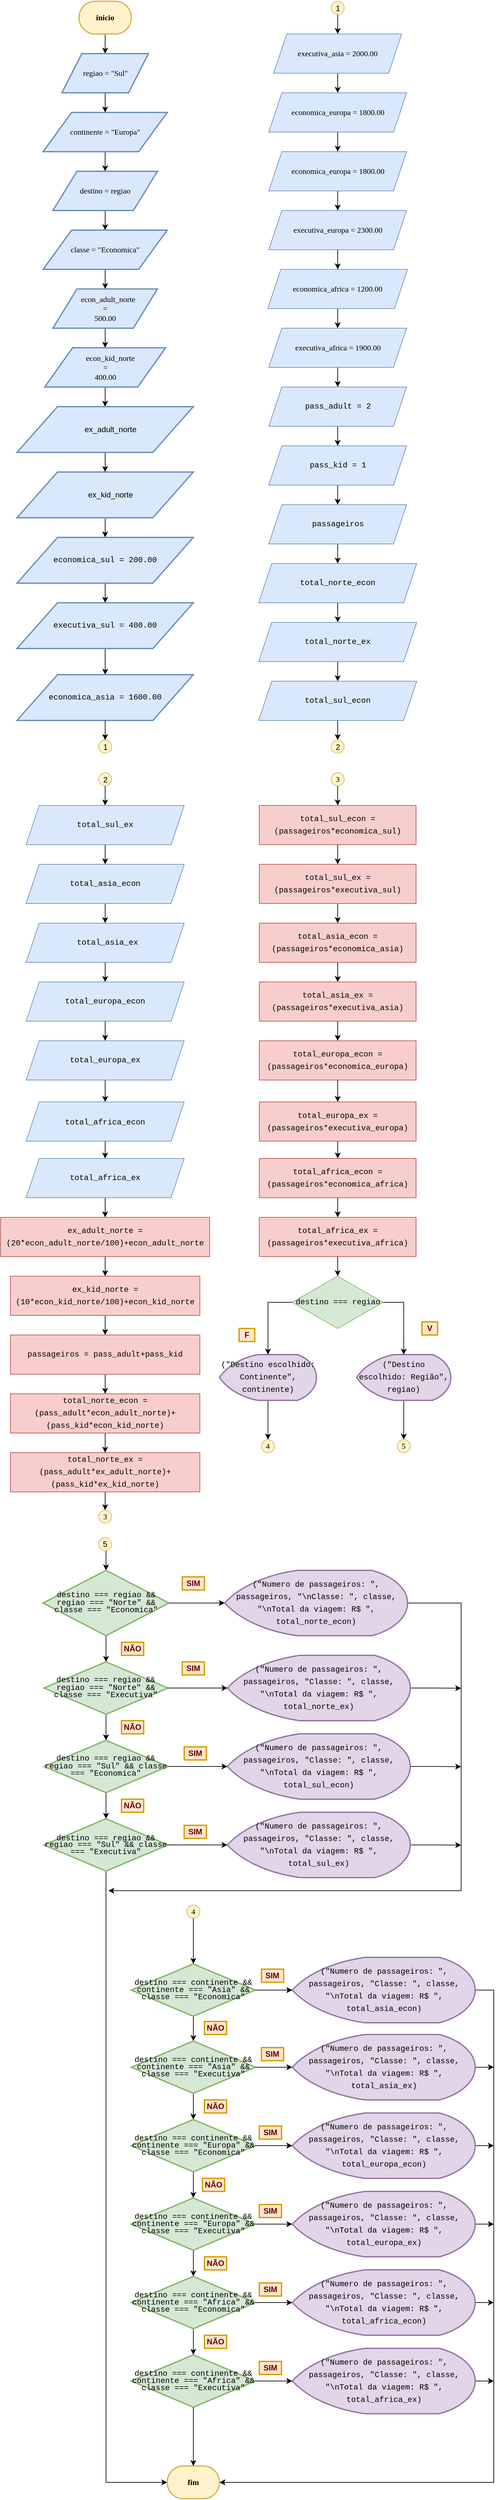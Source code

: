 <mxfile version="24.7.5">
  <diagram name="Página-1" id="Nu3YnWlKxVOnRp_xFWzJ">
    <mxGraphModel dx="955" dy="565" grid="1" gridSize="10" guides="1" tooltips="1" connect="1" arrows="1" fold="1" page="1" pageScale="1" pageWidth="827" pageHeight="1169" background="none" math="0" shadow="0">
      <root>
        <mxCell id="0" />
        <mxCell id="1" parent="0" />
        <mxCell id="Hwoe2ru2Z_Rmu1S2aokK-16" style="edgeStyle=orthogonalEdgeStyle;rounded=0;orthogonalLoop=1;jettySize=auto;html=1;exitX=0.5;exitY=1;exitDx=0;exitDy=0;exitPerimeter=0;entryX=0.5;entryY=0;entryDx=0;entryDy=0;" parent="1" source="MTSwRAbZLsswjT6LmIhX-2" target="bJTqyjBOts7-0t-prsAM-1" edge="1">
          <mxGeometry relative="1" as="geometry" />
        </mxCell>
        <mxCell id="MTSwRAbZLsswjT6LmIhX-2" value="&lt;font face=&quot;consolas&quot;&gt;inicio&lt;/font&gt;" style="strokeWidth=2;html=1;shape=mxgraph.flowchart.terminator;whiteSpace=wrap;labelBackgroundColor=none;fontFamily=Tahoma;fontStyle=1;fillColor=#fff2cc;strokeColor=#d6b656;" parent="1" vertex="1">
          <mxGeometry x="175" y="10" width="80" height="50" as="geometry" />
        </mxCell>
        <mxCell id="Hwoe2ru2Z_Rmu1S2aokK-15" style="edgeStyle=orthogonalEdgeStyle;rounded=0;orthogonalLoop=1;jettySize=auto;html=1;exitX=0.5;exitY=1;exitDx=0;exitDy=0;entryX=0.5;entryY=0;entryDx=0;entryDy=0;" parent="1" source="bJTqyjBOts7-0t-prsAM-1" edge="1">
          <mxGeometry relative="1" as="geometry">
            <mxPoint x="215.0" y="180" as="targetPoint" />
          </mxGeometry>
        </mxCell>
        <mxCell id="bJTqyjBOts7-0t-prsAM-1" value="&lt;font face=&quot;consolas&quot;&gt;regiao = &quot;Sul&quot;&lt;/font&gt;" style="shape=parallelogram;html=1;strokeWidth=2;perimeter=parallelogramPerimeter;whiteSpace=wrap;rounded=0;arcSize=12;size=0.23;fillColor=#dae8fc;strokeColor=#6c8ebf;" parent="1" vertex="1">
          <mxGeometry x="148.75" y="90" width="132.5" height="60" as="geometry" />
        </mxCell>
        <mxCell id="Hwoe2ru2Z_Rmu1S2aokK-14" style="edgeStyle=orthogonalEdgeStyle;rounded=0;orthogonalLoop=1;jettySize=auto;html=1;exitX=0.5;exitY=1;exitDx=0;exitDy=0;entryX=0.5;entryY=0;entryDx=0;entryDy=0;" parent="1" target="bJTqyjBOts7-0t-prsAM-6" edge="1">
          <mxGeometry relative="1" as="geometry">
            <mxPoint x="215.0" y="240" as="sourcePoint" />
          </mxGeometry>
        </mxCell>
        <mxCell id="bJTqyjBOts7-0t-prsAM-3" value="&lt;font face=&quot;consolas&quot;&gt;continente = &quot;Europa&quot;&lt;/font&gt;" style="shape=parallelogram;html=1;strokeWidth=2;perimeter=parallelogramPerimeter;whiteSpace=wrap;rounded=0;arcSize=12;size=0.23;fillColor=#dae8fc;strokeColor=#6c8ebf;" parent="1" vertex="1">
          <mxGeometry x="120" y="180" width="190" height="60" as="geometry" />
        </mxCell>
        <mxCell id="Hwoe2ru2Z_Rmu1S2aokK-13" style="edgeStyle=orthogonalEdgeStyle;rounded=0;orthogonalLoop=1;jettySize=auto;html=1;exitX=0.5;exitY=1;exitDx=0;exitDy=0;entryX=0.5;entryY=0;entryDx=0;entryDy=0;" parent="1" source="bJTqyjBOts7-0t-prsAM-6" edge="1">
          <mxGeometry relative="1" as="geometry">
            <mxPoint x="215.0" y="360" as="targetPoint" />
          </mxGeometry>
        </mxCell>
        <mxCell id="bJTqyjBOts7-0t-prsAM-6" value="&lt;font face=&quot;consolas&quot;&gt;destino = regiao&lt;/font&gt;" style="shape=parallelogram;html=1;strokeWidth=2;perimeter=parallelogramPerimeter;whiteSpace=wrap;rounded=0;arcSize=12;size=0.23;fillColor=#dae8fc;strokeColor=#6c8ebf;" parent="1" vertex="1">
          <mxGeometry x="135" y="270" width="160" height="60" as="geometry" />
        </mxCell>
        <mxCell id="Hwoe2ru2Z_Rmu1S2aokK-12" style="edgeStyle=orthogonalEdgeStyle;rounded=0;orthogonalLoop=1;jettySize=auto;html=1;exitX=0.5;exitY=1;exitDx=0;exitDy=0;entryX=0.5;entryY=0;entryDx=0;entryDy=0;" parent="1" target="bJTqyjBOts7-0t-prsAM-10" edge="1">
          <mxGeometry relative="1" as="geometry">
            <mxPoint x="215.0" y="420" as="sourcePoint" />
          </mxGeometry>
        </mxCell>
        <mxCell id="bJTqyjBOts7-0t-prsAM-8" value="&lt;font face=&quot;consolas&quot;&gt;classe = &quot;Economica&quot;&lt;/font&gt;" style="shape=parallelogram;html=1;strokeWidth=2;perimeter=parallelogramPerimeter;whiteSpace=wrap;rounded=0;arcSize=12;size=0.23;fillColor=#dae8fc;strokeColor=#6c8ebf;" parent="1" vertex="1">
          <mxGeometry x="120" y="360" width="190" height="60" as="geometry" />
        </mxCell>
        <mxCell id="Hwoe2ru2Z_Rmu1S2aokK-11" style="edgeStyle=orthogonalEdgeStyle;rounded=0;orthogonalLoop=1;jettySize=auto;html=1;exitX=0.5;exitY=1;exitDx=0;exitDy=0;entryX=0.5;entryY=0;entryDx=0;entryDy=0;" parent="1" source="bJTqyjBOts7-0t-prsAM-10" target="bJTqyjBOts7-0t-prsAM-12" edge="1">
          <mxGeometry relative="1" as="geometry" />
        </mxCell>
        <mxCell id="bJTqyjBOts7-0t-prsAM-10" value="&lt;font face=&quot;consolas&quot;&gt;&amp;nbsp; &amp;nbsp; econ_adult_norte&amp;nbsp;&lt;/font&gt;&lt;div&gt;&lt;span style=&quot;background-color: initial;&quot;&gt;&lt;font face=&quot;MXkCR0f12bxK4BlSDZ5v&quot;&gt;=&lt;/font&gt;&lt;/span&gt;&lt;/div&gt;&lt;div&gt;&lt;span style=&quot;background-color: initial;&quot;&gt;&lt;font face=&quot;consolas&quot;&gt;500.00&lt;/font&gt;&lt;/span&gt;&lt;/div&gt;" style="shape=parallelogram;html=1;strokeWidth=2;perimeter=parallelogramPerimeter;whiteSpace=wrap;rounded=0;arcSize=12;size=0.23;fillColor=#dae8fc;strokeColor=#6c8ebf;" parent="1" vertex="1">
          <mxGeometry x="135" y="450" width="160" height="60" as="geometry" />
        </mxCell>
        <mxCell id="Hwoe2ru2Z_Rmu1S2aokK-10" style="edgeStyle=orthogonalEdgeStyle;rounded=0;orthogonalLoop=1;jettySize=auto;html=1;exitX=0.5;exitY=1;exitDx=0;exitDy=0;entryX=0.5;entryY=0;entryDx=0;entryDy=0;" parent="1" source="bJTqyjBOts7-0t-prsAM-12" target="bJTqyjBOts7-0t-prsAM-14" edge="1">
          <mxGeometry relative="1" as="geometry" />
        </mxCell>
        <mxCell id="bJTqyjBOts7-0t-prsAM-12" value="&lt;font face=&quot;consolas&quot;&gt;&amp;nbsp; &amp;nbsp; &amp;nbsp; econ_kid_norte&amp;nbsp;&lt;/font&gt;&lt;div&gt;&lt;span style=&quot;background-color: initial;&quot;&gt;&lt;font face=&quot;m96EYzlpFAWUbm8EwCPf&quot;&gt;=&lt;/font&gt;&lt;/span&gt;&lt;/div&gt;&lt;div&gt;&lt;span style=&quot;background-color: initial;&quot;&gt;&lt;font face=&quot;consolas&quot;&gt;400.00&lt;/font&gt;&lt;/span&gt;&lt;/div&gt;" style="shape=parallelogram;html=1;strokeWidth=2;perimeter=parallelogramPerimeter;whiteSpace=wrap;rounded=0;arcSize=12;size=0.23;fillColor=#dae8fc;strokeColor=#6c8ebf;" parent="1" vertex="1">
          <mxGeometry x="122.5" y="540" width="185" height="60" as="geometry" />
        </mxCell>
        <mxCell id="Hwoe2ru2Z_Rmu1S2aokK-7" style="edgeStyle=orthogonalEdgeStyle;rounded=0;orthogonalLoop=1;jettySize=auto;html=1;exitX=0.5;exitY=1;exitDx=0;exitDy=0;entryX=0.5;entryY=0;entryDx=0;entryDy=0;" parent="1" source="bJTqyjBOts7-0t-prsAM-14" target="bJTqyjBOts7-0t-prsAM-16" edge="1">
          <mxGeometry relative="1" as="geometry" />
        </mxCell>
        <mxCell id="bJTqyjBOts7-0t-prsAM-14" value="&lt;font style=&quot;font-size: 12px;&quot;&gt;&amp;nbsp; &amp;nbsp; &amp;nbsp; ex_adult_norte&amp;nbsp;&lt;br&gt;&lt;/font&gt;" style="shape=parallelogram;html=1;strokeWidth=2;perimeter=parallelogramPerimeter;whiteSpace=wrap;rounded=0;arcSize=12;size=0.23;fillColor=#dae8fc;strokeColor=#6c8ebf;" parent="1" vertex="1">
          <mxGeometry x="80" y="630" width="270" height="70" as="geometry" />
        </mxCell>
        <mxCell id="Hwoe2ru2Z_Rmu1S2aokK-6" style="edgeStyle=orthogonalEdgeStyle;rounded=0;orthogonalLoop=1;jettySize=auto;html=1;exitX=0.5;exitY=1;exitDx=0;exitDy=0;entryX=0.5;entryY=0;entryDx=0;entryDy=0;" parent="1" source="bJTqyjBOts7-0t-prsAM-16" target="bJTqyjBOts7-0t-prsAM-18" edge="1">
          <mxGeometry relative="1" as="geometry" />
        </mxCell>
        <mxCell id="bJTqyjBOts7-0t-prsAM-16" value="&lt;font style=&quot;font-size: 12px;&quot;&gt;&amp;nbsp; &amp;nbsp; &amp;nbsp; ex_kid_norte&amp;nbsp;&lt;br&gt;&lt;/font&gt;" style="shape=parallelogram;html=1;strokeWidth=2;perimeter=parallelogramPerimeter;whiteSpace=wrap;rounded=0;arcSize=12;size=0.23;fillColor=#dae8fc;strokeColor=#6c8ebf;" parent="1" vertex="1">
          <mxGeometry x="80" y="730" width="270" height="70" as="geometry" />
        </mxCell>
        <mxCell id="Hwoe2ru2Z_Rmu1S2aokK-5" style="edgeStyle=orthogonalEdgeStyle;rounded=0;orthogonalLoop=1;jettySize=auto;html=1;exitX=0.5;exitY=1;exitDx=0;exitDy=0;entryX=0.5;entryY=0;entryDx=0;entryDy=0;" parent="1" source="bJTqyjBOts7-0t-prsAM-18" target="bJTqyjBOts7-0t-prsAM-20" edge="1">
          <mxGeometry relative="1" as="geometry" />
        </mxCell>
        <mxCell id="bJTqyjBOts7-0t-prsAM-18" value="&lt;div style=&quot;font-family: Consolas, &amp;quot;Courier New&amp;quot;, monospace; line-height: 19px; white-space: pre;&quot;&gt;economica_sul = 200.00&lt;/div&gt;" style="shape=parallelogram;html=1;strokeWidth=2;perimeter=parallelogramPerimeter;whiteSpace=wrap;rounded=0;arcSize=12;size=0.23;fillColor=#dae8fc;strokeColor=#6c8ebf;" parent="1" vertex="1">
          <mxGeometry x="80" y="830" width="270" height="70" as="geometry" />
        </mxCell>
        <mxCell id="Hwoe2ru2Z_Rmu1S2aokK-4" style="edgeStyle=orthogonalEdgeStyle;rounded=0;orthogonalLoop=1;jettySize=auto;html=1;exitX=0.5;exitY=1;exitDx=0;exitDy=0;entryX=0.5;entryY=0;entryDx=0;entryDy=0;" parent="1" source="bJTqyjBOts7-0t-prsAM-20" target="bJTqyjBOts7-0t-prsAM-22" edge="1">
          <mxGeometry relative="1" as="geometry" />
        </mxCell>
        <mxCell id="bJTqyjBOts7-0t-prsAM-20" value="&lt;div style=&quot;font-family: Consolas, &amp;quot;Courier New&amp;quot;, monospace; line-height: 19px; white-space: pre;&quot;&gt;&lt;div style=&quot;line-height: 19px;&quot;&gt;executiva_sul = 400.00&lt;/div&gt;&lt;/div&gt;" style="shape=parallelogram;html=1;strokeWidth=2;perimeter=parallelogramPerimeter;whiteSpace=wrap;rounded=0;arcSize=12;size=0.23;fillColor=#dae8fc;strokeColor=#6c8ebf;" parent="1" vertex="1">
          <mxGeometry x="80" y="930" width="270" height="70" as="geometry" />
        </mxCell>
        <mxCell id="bJTqyjBOts7-0t-prsAM-22" value="&lt;div style=&quot;font-family: Consolas, &amp;quot;Courier New&amp;quot;, monospace; line-height: 19px; white-space: pre;&quot;&gt;&lt;div style=&quot;line-height: 19px;&quot;&gt;&lt;div style=&quot;line-height: 19px;&quot;&gt;economica_asia = 1600.00&lt;/div&gt;&lt;/div&gt;&lt;/div&gt;" style="shape=parallelogram;html=1;strokeWidth=2;perimeter=parallelogramPerimeter;whiteSpace=wrap;rounded=0;arcSize=12;size=0.23;fillColor=#dae8fc;strokeColor=#6c8ebf;" parent="1" vertex="1">
          <mxGeometry x="80" y="1040" width="270" height="70" as="geometry" />
        </mxCell>
        <mxCell id="bJTqyjBOts7-0t-prsAM-24" value="&lt;p style=&quot;line-height: 0%;&quot;&gt;1&lt;/p&gt;" style="verticalLabelPosition=middle;verticalAlign=middle;html=1;shape=mxgraph.flowchart.on-page_reference;fillColor=#fff2cc;strokeColor=#d6b656;labelPosition=center;align=center;" parent="1" vertex="1">
          <mxGeometry x="205" y="1140" width="20" height="20" as="geometry" />
        </mxCell>
        <mxCell id="Hwoe2ru2Z_Rmu1S2aokK-2" style="edgeStyle=orthogonalEdgeStyle;rounded=0;orthogonalLoop=1;jettySize=auto;html=1;exitX=0.5;exitY=1;exitDx=0;exitDy=0;entryX=0.5;entryY=0;entryDx=0;entryDy=0;entryPerimeter=0;" parent="1" source="bJTqyjBOts7-0t-prsAM-22" target="bJTqyjBOts7-0t-prsAM-24" edge="1">
          <mxGeometry relative="1" as="geometry" />
        </mxCell>
        <mxCell id="Hwoe2ru2Z_Rmu1S2aokK-19" value="" style="edgeStyle=orthogonalEdgeStyle;rounded=0;orthogonalLoop=1;jettySize=auto;html=1;" parent="1" source="Hwoe2ru2Z_Rmu1S2aokK-17" target="Hwoe2ru2Z_Rmu1S2aokK-18" edge="1">
          <mxGeometry relative="1" as="geometry" />
        </mxCell>
        <mxCell id="Hwoe2ru2Z_Rmu1S2aokK-17" value="&lt;p style=&quot;line-height: 0%;&quot;&gt;1&lt;/p&gt;" style="verticalLabelPosition=middle;verticalAlign=middle;html=1;shape=mxgraph.flowchart.on-page_reference;fillColor=#fff2cc;strokeColor=#d6b656;labelPosition=center;align=center;" parent="1" vertex="1">
          <mxGeometry x="561" y="10" width="20" height="20" as="geometry" />
        </mxCell>
        <mxCell id="Hwoe2ru2Z_Rmu1S2aokK-21" value="" style="edgeStyle=orthogonalEdgeStyle;rounded=0;orthogonalLoop=1;jettySize=auto;html=1;" parent="1" source="Hwoe2ru2Z_Rmu1S2aokK-18" target="Hwoe2ru2Z_Rmu1S2aokK-20" edge="1">
          <mxGeometry relative="1" as="geometry" />
        </mxCell>
        <mxCell id="Hwoe2ru2Z_Rmu1S2aokK-18" value="&lt;div style=&quot;line-height: 19px; white-space: pre;&quot;&gt;&lt;span style=&quot;&quot;&gt;executiva_asia &lt;/span&gt;&lt;span style=&quot;&quot;&gt;=&lt;/span&gt;&lt;span style=&quot;&quot;&gt; &lt;/span&gt;&lt;span style=&quot;&quot;&gt;2000&lt;/span&gt;&lt;span style=&quot;&quot;&gt;.&lt;/span&gt;&lt;span style=&quot;&quot;&gt;00&lt;/span&gt;&lt;/div&gt;" style="shape=parallelogram;perimeter=parallelogramPerimeter;whiteSpace=wrap;html=1;fixedSize=1;fillColor=#dae8fc;strokeColor=#6c8ebf;fontFamily=consolas;labelBackgroundColor=none;fontColor=default;" parent="1" vertex="1">
          <mxGeometry x="473" y="60" width="196" height="60" as="geometry" />
        </mxCell>
        <mxCell id="Hwoe2ru2Z_Rmu1S2aokK-23" value="" style="edgeStyle=orthogonalEdgeStyle;rounded=0;orthogonalLoop=1;jettySize=auto;html=1;" parent="1" source="Hwoe2ru2Z_Rmu1S2aokK-20" target="Hwoe2ru2Z_Rmu1S2aokK-22" edge="1">
          <mxGeometry relative="1" as="geometry" />
        </mxCell>
        <mxCell id="Hwoe2ru2Z_Rmu1S2aokK-20" value="&lt;div style=&quot;line-height: 19px; white-space: pre;&quot;&gt;economica_europa = 1800.00&lt;/div&gt;" style="shape=parallelogram;perimeter=parallelogramPerimeter;whiteSpace=wrap;html=1;fixedSize=1;fillColor=#dae8fc;strokeColor=#6c8ebf;fontFamily=consolas;labelBackgroundColor=none;fontColor=default;" parent="1" vertex="1">
          <mxGeometry x="465.5" y="150" width="211" height="60" as="geometry" />
        </mxCell>
        <mxCell id="Hwoe2ru2Z_Rmu1S2aokK-25" value="" style="edgeStyle=orthogonalEdgeStyle;rounded=0;orthogonalLoop=1;jettySize=auto;html=1;" parent="1" source="Hwoe2ru2Z_Rmu1S2aokK-22" target="Hwoe2ru2Z_Rmu1S2aokK-24" edge="1">
          <mxGeometry relative="1" as="geometry" />
        </mxCell>
        <mxCell id="Hwoe2ru2Z_Rmu1S2aokK-22" value="&lt;div style=&quot;line-height: 19px; white-space: pre;&quot;&gt;economica_europa = 1800.00&lt;/div&gt;" style="shape=parallelogram;perimeter=parallelogramPerimeter;whiteSpace=wrap;html=1;fixedSize=1;fillColor=#dae8fc;strokeColor=#6c8ebf;fontFamily=consolas;labelBackgroundColor=none;fontColor=default;" parent="1" vertex="1">
          <mxGeometry x="465.5" y="240" width="211" height="60" as="geometry" />
        </mxCell>
        <mxCell id="Hwoe2ru2Z_Rmu1S2aokK-27" value="" style="edgeStyle=orthogonalEdgeStyle;rounded=0;orthogonalLoop=1;jettySize=auto;html=1;" parent="1" source="Hwoe2ru2Z_Rmu1S2aokK-24" target="Hwoe2ru2Z_Rmu1S2aokK-26" edge="1">
          <mxGeometry relative="1" as="geometry" />
        </mxCell>
        <mxCell id="Hwoe2ru2Z_Rmu1S2aokK-24" value="&lt;div style=&quot;line-height: 19px; white-space: pre;&quot;&gt;executiva_europa = 2300.00&lt;/div&gt;" style="shape=parallelogram;perimeter=parallelogramPerimeter;whiteSpace=wrap;html=1;fixedSize=1;fillColor=#dae8fc;strokeColor=#6c8ebf;fontFamily=consolas;labelBackgroundColor=none;fontColor=default;" parent="1" vertex="1">
          <mxGeometry x="465.5" y="330" width="211" height="60" as="geometry" />
        </mxCell>
        <mxCell id="Hwoe2ru2Z_Rmu1S2aokK-29" value="" style="edgeStyle=orthogonalEdgeStyle;rounded=0;orthogonalLoop=1;jettySize=auto;html=1;" parent="1" source="Hwoe2ru2Z_Rmu1S2aokK-26" target="Hwoe2ru2Z_Rmu1S2aokK-28" edge="1">
          <mxGeometry relative="1" as="geometry" />
        </mxCell>
        <mxCell id="Hwoe2ru2Z_Rmu1S2aokK-26" value="&lt;div style=&quot;line-height: 19px; white-space: pre;&quot;&gt;economica_africa = 1200.00&lt;/div&gt;" style="shape=parallelogram;perimeter=parallelogramPerimeter;whiteSpace=wrap;html=1;fixedSize=1;fillColor=#dae8fc;strokeColor=#6c8ebf;fontFamily=consolas;labelBackgroundColor=none;fontColor=default;" parent="1" vertex="1">
          <mxGeometry x="464" y="420" width="214" height="60" as="geometry" />
        </mxCell>
        <mxCell id="RFinB2O6elsLd6NRigG5-2" value="" style="edgeStyle=orthogonalEdgeStyle;rounded=0;orthogonalLoop=1;jettySize=auto;html=1;" parent="1" source="Hwoe2ru2Z_Rmu1S2aokK-28" target="RFinB2O6elsLd6NRigG5-1" edge="1">
          <mxGeometry relative="1" as="geometry" />
        </mxCell>
        <mxCell id="Hwoe2ru2Z_Rmu1S2aokK-28" value="&lt;div style=&quot;line-height: 19px; white-space: pre;&quot;&gt;executiva_africa = 1900.00&lt;/div&gt;" style="shape=parallelogram;perimeter=parallelogramPerimeter;whiteSpace=wrap;html=1;fixedSize=1;fillColor=#dae8fc;strokeColor=#6c8ebf;fontFamily=consolas;labelBackgroundColor=none;fontColor=default;" parent="1" vertex="1">
          <mxGeometry x="465.5" y="510" width="211" height="60" as="geometry" />
        </mxCell>
        <mxCell id="RFinB2O6elsLd6NRigG5-4" value="" style="edgeStyle=orthogonalEdgeStyle;rounded=0;orthogonalLoop=1;jettySize=auto;html=1;" parent="1" source="RFinB2O6elsLd6NRigG5-1" target="RFinB2O6elsLd6NRigG5-3" edge="1">
          <mxGeometry relative="1" as="geometry" />
        </mxCell>
        <mxCell id="RFinB2O6elsLd6NRigG5-1" value="&lt;div style=&quot;line-height: 19px;&quot;&gt;&lt;div style=&quot;font-family: Consolas, &amp;quot;Courier New&amp;quot;, monospace; line-height: 19px;&quot;&gt;&lt;font style=&quot;font-size: 12px;&quot;&gt;pass_adult = 2&lt;/font&gt;&lt;/div&gt;&lt;/div&gt;" style="shape=parallelogram;perimeter=parallelogramPerimeter;whiteSpace=wrap;html=1;fixedSize=1;fillColor=#dae8fc;strokeColor=#6c8ebf;fontFamily=consolas;labelBackgroundColor=none;fontColor=default;" parent="1" vertex="1">
          <mxGeometry x="465.5" y="600" width="211" height="60" as="geometry" />
        </mxCell>
        <mxCell id="RFinB2O6elsLd6NRigG5-6" value="" style="edgeStyle=orthogonalEdgeStyle;rounded=0;orthogonalLoop=1;jettySize=auto;html=1;" parent="1" source="RFinB2O6elsLd6NRigG5-3" target="RFinB2O6elsLd6NRigG5-5" edge="1">
          <mxGeometry relative="1" as="geometry" />
        </mxCell>
        <mxCell id="RFinB2O6elsLd6NRigG5-3" value="&lt;div style=&quot;line-height: 19px;&quot;&gt;&lt;div style=&quot;font-family: Consolas, &amp;quot;Courier New&amp;quot;, monospace; line-height: 19px;&quot;&gt;&lt;div style=&quot;line-height: 19px;&quot;&gt;&lt;font style=&quot;font-size: 12px;&quot;&gt;pass_kid = 1&lt;/font&gt;&lt;/div&gt;&lt;/div&gt;&lt;/div&gt;" style="shape=parallelogram;perimeter=parallelogramPerimeter;whiteSpace=wrap;html=1;fixedSize=1;fillColor=#dae8fc;strokeColor=#6c8ebf;fontFamily=consolas;labelBackgroundColor=none;fontColor=default;" parent="1" vertex="1">
          <mxGeometry x="465.5" y="690" width="211" height="60" as="geometry" />
        </mxCell>
        <mxCell id="RFinB2O6elsLd6NRigG5-8" value="" style="edgeStyle=orthogonalEdgeStyle;rounded=0;orthogonalLoop=1;jettySize=auto;html=1;" parent="1" source="RFinB2O6elsLd6NRigG5-5" target="RFinB2O6elsLd6NRigG5-7" edge="1">
          <mxGeometry relative="1" as="geometry" />
        </mxCell>
        <mxCell id="RFinB2O6elsLd6NRigG5-5" value="&lt;div style=&quot;line-height: 19px;&quot;&gt;&lt;div style=&quot;font-family: Consolas, &amp;quot;Courier New&amp;quot;, monospace; line-height: 19px;&quot;&gt;&lt;div style=&quot;line-height: 19px;&quot;&gt;&lt;div style=&quot;line-height: 19px;&quot;&gt;&lt;font style=&quot;font-size: 12px;&quot;&gt;passageiros&lt;/font&gt;&lt;/div&gt;&lt;/div&gt;&lt;/div&gt;&lt;/div&gt;" style="shape=parallelogram;perimeter=parallelogramPerimeter;whiteSpace=wrap;html=1;fixedSize=1;fillColor=#dae8fc;strokeColor=#6c8ebf;fontFamily=consolas;labelBackgroundColor=none;fontColor=default;" parent="1" vertex="1">
          <mxGeometry x="465.5" y="780" width="211" height="60" as="geometry" />
        </mxCell>
        <mxCell id="RFinB2O6elsLd6NRigG5-12" value="" style="edgeStyle=orthogonalEdgeStyle;rounded=0;orthogonalLoop=1;jettySize=auto;html=1;" parent="1" source="RFinB2O6elsLd6NRigG5-7" target="RFinB2O6elsLd6NRigG5-11" edge="1">
          <mxGeometry relative="1" as="geometry" />
        </mxCell>
        <mxCell id="RFinB2O6elsLd6NRigG5-7" value="&lt;div style=&quot;line-height: 19px;&quot;&gt;&lt;div style=&quot;font-family: Consolas, &amp;quot;Courier New&amp;quot;, monospace; line-height: 19px;&quot;&gt;&lt;div style=&quot;line-height: 19px;&quot;&gt;&lt;div style=&quot;line-height: 19px;&quot;&gt;&lt;div style=&quot;line-height: 19px;&quot;&gt;total_norte_econ&lt;/div&gt;&lt;/div&gt;&lt;/div&gt;&lt;/div&gt;&lt;/div&gt;" style="shape=parallelogram;perimeter=parallelogramPerimeter;whiteSpace=wrap;html=1;fixedSize=1;fillColor=#dae8fc;strokeColor=#6c8ebf;fontFamily=consolas;labelBackgroundColor=none;fontColor=default;" parent="1" vertex="1">
          <mxGeometry x="450" y="870" width="242" height="60" as="geometry" />
        </mxCell>
        <mxCell id="RFinB2O6elsLd6NRigG5-14" value="" style="edgeStyle=orthogonalEdgeStyle;rounded=0;orthogonalLoop=1;jettySize=auto;html=1;" parent="1" source="RFinB2O6elsLd6NRigG5-11" target="RFinB2O6elsLd6NRigG5-13" edge="1">
          <mxGeometry relative="1" as="geometry" />
        </mxCell>
        <mxCell id="RFinB2O6elsLd6NRigG5-11" value="&lt;div style=&quot;line-height: 19px;&quot;&gt;&lt;div style=&quot;font-family: Consolas, &amp;quot;Courier New&amp;quot;, monospace; line-height: 19px;&quot;&gt;&lt;div style=&quot;line-height: 19px;&quot;&gt;&lt;div style=&quot;line-height: 19px;&quot;&gt;&lt;div style=&quot;line-height: 19px;&quot;&gt;&lt;div style=&quot;line-height: 19px;&quot;&gt;total_norte_ex&lt;/div&gt;&lt;/div&gt;&lt;/div&gt;&lt;/div&gt;&lt;/div&gt;&lt;/div&gt;" style="shape=parallelogram;perimeter=parallelogramPerimeter;whiteSpace=wrap;html=1;fixedSize=1;fillColor=#dae8fc;strokeColor=#6c8ebf;fontFamily=consolas;labelBackgroundColor=none;fontColor=default;" parent="1" vertex="1">
          <mxGeometry x="450" y="960" width="242" height="60" as="geometry" />
        </mxCell>
        <mxCell id="RFinB2O6elsLd6NRigG5-18" value="" style="edgeStyle=orthogonalEdgeStyle;rounded=0;orthogonalLoop=1;jettySize=auto;html=1;entryX=0.5;entryY=0;entryDx=0;entryDy=0;entryPerimeter=0;" parent="1" source="RFinB2O6elsLd6NRigG5-13" target="RFinB2O6elsLd6NRigG5-19" edge="1">
          <mxGeometry relative="1" as="geometry">
            <mxPoint x="571" y="1180" as="targetPoint" />
          </mxGeometry>
        </mxCell>
        <mxCell id="RFinB2O6elsLd6NRigG5-13" value="&lt;div style=&quot;line-height: 19px;&quot;&gt;&lt;div style=&quot;font-family: Consolas, &amp;quot;Courier New&amp;quot;, monospace; line-height: 19px;&quot;&gt;&lt;div style=&quot;line-height: 19px;&quot;&gt;&lt;div style=&quot;line-height: 19px;&quot;&gt;&lt;div style=&quot;line-height: 19px;&quot;&gt;&lt;div style=&quot;line-height: 19px;&quot;&gt;&lt;div style=&quot;line-height: 19px;&quot;&gt;&lt;font style=&quot;font-size: 12px;&quot;&gt;total_sul_econ&lt;/font&gt;&lt;/div&gt;&lt;/div&gt;&lt;/div&gt;&lt;/div&gt;&lt;/div&gt;&lt;/div&gt;&lt;/div&gt;" style="shape=parallelogram;perimeter=parallelogramPerimeter;whiteSpace=wrap;html=1;fixedSize=1;fillColor=#dae8fc;strokeColor=#6c8ebf;fontFamily=consolas;labelBackgroundColor=none;fontColor=default;" parent="1" vertex="1">
          <mxGeometry x="450" y="1050" width="242" height="60" as="geometry" />
        </mxCell>
        <mxCell id="RFinB2O6elsLd6NRigG5-19" value="&lt;p style=&quot;line-height: 0%;&quot;&gt;2&lt;/p&gt;" style="verticalLabelPosition=middle;verticalAlign=middle;html=1;shape=mxgraph.flowchart.on-page_reference;fillColor=#fff2cc;strokeColor=#d6b656;labelPosition=center;align=center;" parent="1" vertex="1">
          <mxGeometry x="561" y="1140" width="20" height="20" as="geometry" />
        </mxCell>
        <mxCell id="RFinB2O6elsLd6NRigG5-23" style="edgeStyle=orthogonalEdgeStyle;rounded=0;orthogonalLoop=1;jettySize=auto;html=1;entryX=0.5;entryY=0;entryDx=0;entryDy=0;" parent="1" source="RFinB2O6elsLd6NRigG5-21" target="RFinB2O6elsLd6NRigG5-22" edge="1">
          <mxGeometry relative="1" as="geometry" />
        </mxCell>
        <mxCell id="RFinB2O6elsLd6NRigG5-21" value="&lt;p style=&quot;line-height: 0%;&quot;&gt;2&lt;/p&gt;" style="verticalLabelPosition=middle;verticalAlign=middle;html=1;shape=mxgraph.flowchart.on-page_reference;fillColor=#fff2cc;strokeColor=#d6b656;labelPosition=center;align=center;" parent="1" vertex="1">
          <mxGeometry x="205" y="1190" width="20" height="20" as="geometry" />
        </mxCell>
        <mxCell id="RFinB2O6elsLd6NRigG5-25" value="" style="edgeStyle=orthogonalEdgeStyle;rounded=0;orthogonalLoop=1;jettySize=auto;html=1;" parent="1" source="RFinB2O6elsLd6NRigG5-22" target="RFinB2O6elsLd6NRigG5-24" edge="1">
          <mxGeometry relative="1" as="geometry" />
        </mxCell>
        <mxCell id="RFinB2O6elsLd6NRigG5-22" value="&lt;div style=&quot;line-height: 19px;&quot;&gt;&lt;div style=&quot;font-family: Consolas, &amp;quot;Courier New&amp;quot;, monospace; line-height: 19px;&quot;&gt;&lt;div style=&quot;line-height: 19px;&quot;&gt;&lt;div style=&quot;line-height: 19px;&quot;&gt;&lt;div style=&quot;line-height: 19px;&quot;&gt;&lt;div style=&quot;line-height: 19px;&quot;&gt;&lt;div style=&quot;line-height: 19px;&quot;&gt;&lt;div style=&quot;line-height: 19px;&quot;&gt;total_sul_ex&lt;/div&gt;&lt;/div&gt;&lt;/div&gt;&lt;/div&gt;&lt;/div&gt;&lt;/div&gt;&lt;/div&gt;&lt;/div&gt;" style="shape=parallelogram;perimeter=parallelogramPerimeter;whiteSpace=wrap;html=1;fixedSize=1;fillColor=#dae8fc;strokeColor=#6c8ebf;fontFamily=consolas;labelBackgroundColor=none;fontColor=default;" parent="1" vertex="1">
          <mxGeometry x="94" y="1240" width="242" height="60" as="geometry" />
        </mxCell>
        <mxCell id="RFinB2O6elsLd6NRigG5-27" value="" style="edgeStyle=orthogonalEdgeStyle;rounded=0;orthogonalLoop=1;jettySize=auto;html=1;" parent="1" source="RFinB2O6elsLd6NRigG5-24" target="RFinB2O6elsLd6NRigG5-26" edge="1">
          <mxGeometry relative="1" as="geometry" />
        </mxCell>
        <mxCell id="RFinB2O6elsLd6NRigG5-24" value="&lt;div style=&quot;line-height: 19px;&quot;&gt;&lt;div style=&quot;font-family: Consolas, &amp;quot;Courier New&amp;quot;, monospace; line-height: 19px;&quot;&gt;&lt;div style=&quot;line-height: 19px;&quot;&gt;&lt;div style=&quot;line-height: 19px;&quot;&gt;&lt;div style=&quot;line-height: 19px;&quot;&gt;&lt;div style=&quot;line-height: 19px;&quot;&gt;&lt;div style=&quot;line-height: 19px;&quot;&gt;&lt;div style=&quot;line-height: 19px;&quot;&gt;&lt;div style=&quot;line-height: 19px;&quot;&gt;&lt;font style=&quot;font-size: 12px;&quot;&gt;total_asia_econ&lt;/font&gt;&lt;/div&gt;&lt;/div&gt;&lt;/div&gt;&lt;/div&gt;&lt;/div&gt;&lt;/div&gt;&lt;/div&gt;&lt;/div&gt;&lt;/div&gt;" style="shape=parallelogram;perimeter=parallelogramPerimeter;whiteSpace=wrap;html=1;fixedSize=1;fillColor=#dae8fc;strokeColor=#6c8ebf;fontFamily=consolas;labelBackgroundColor=none;fontColor=default;" parent="1" vertex="1">
          <mxGeometry x="94" y="1330" width="242" height="60" as="geometry" />
        </mxCell>
        <mxCell id="RFinB2O6elsLd6NRigG5-29" value="" style="edgeStyle=orthogonalEdgeStyle;rounded=0;orthogonalLoop=1;jettySize=auto;html=1;" parent="1" source="RFinB2O6elsLd6NRigG5-26" target="RFinB2O6elsLd6NRigG5-28" edge="1">
          <mxGeometry relative="1" as="geometry" />
        </mxCell>
        <mxCell id="RFinB2O6elsLd6NRigG5-26" value="&lt;div style=&quot;line-height: 19px;&quot;&gt;&lt;div style=&quot;font-family: Consolas, &amp;quot;Courier New&amp;quot;, monospace; line-height: 19px;&quot;&gt;&lt;div style=&quot;line-height: 19px;&quot;&gt;&lt;div style=&quot;line-height: 19px;&quot;&gt;&lt;div style=&quot;line-height: 19px;&quot;&gt;&lt;div style=&quot;line-height: 19px;&quot;&gt;&lt;div style=&quot;line-height: 19px;&quot;&gt;&lt;div style=&quot;line-height: 19px;&quot;&gt;&lt;div style=&quot;line-height: 19px;&quot;&gt;&lt;div style=&quot;line-height: 19px;&quot;&gt;&amp;nbsp;total_asia_ex&lt;/div&gt;&lt;/div&gt;&lt;/div&gt;&lt;/div&gt;&lt;/div&gt;&lt;/div&gt;&lt;/div&gt;&lt;/div&gt;&lt;/div&gt;&lt;/div&gt;" style="shape=parallelogram;perimeter=parallelogramPerimeter;whiteSpace=wrap;html=1;fixedSize=1;fillColor=#dae8fc;strokeColor=#6c8ebf;fontFamily=consolas;labelBackgroundColor=none;fontColor=default;" parent="1" vertex="1">
          <mxGeometry x="94" y="1420" width="242" height="60" as="geometry" />
        </mxCell>
        <mxCell id="RFinB2O6elsLd6NRigG5-31" value="" style="edgeStyle=orthogonalEdgeStyle;rounded=0;orthogonalLoop=1;jettySize=auto;html=1;" parent="1" source="RFinB2O6elsLd6NRigG5-28" target="RFinB2O6elsLd6NRigG5-30" edge="1">
          <mxGeometry relative="1" as="geometry" />
        </mxCell>
        <mxCell id="RFinB2O6elsLd6NRigG5-28" value="&lt;div style=&quot;line-height: 19px;&quot;&gt;&lt;div style=&quot;font-family: Consolas, &amp;quot;Courier New&amp;quot;, monospace; line-height: 19px;&quot;&gt;&lt;div style=&quot;line-height: 19px;&quot;&gt;&lt;div style=&quot;line-height: 19px;&quot;&gt;&lt;div style=&quot;line-height: 19px;&quot;&gt;&lt;div style=&quot;line-height: 19px;&quot;&gt;&lt;div style=&quot;line-height: 19px;&quot;&gt;&lt;div style=&quot;line-height: 19px;&quot;&gt;&lt;div style=&quot;line-height: 19px;&quot;&gt;&lt;div style=&quot;line-height: 19px;&quot;&gt;&lt;div style=&quot;line-height: 19px;&quot;&gt;&lt;font style=&quot;font-size: 12px;&quot;&gt;total_europa_econ&lt;/font&gt;&lt;/div&gt;&lt;/div&gt;&lt;/div&gt;&lt;/div&gt;&lt;/div&gt;&lt;/div&gt;&lt;/div&gt;&lt;/div&gt;&lt;/div&gt;&lt;/div&gt;&lt;/div&gt;" style="shape=parallelogram;perimeter=parallelogramPerimeter;whiteSpace=wrap;html=1;fixedSize=1;fillColor=#dae8fc;strokeColor=#6c8ebf;fontFamily=consolas;labelBackgroundColor=none;fontColor=default;" parent="1" vertex="1">
          <mxGeometry x="94" y="1510" width="242" height="60" as="geometry" />
        </mxCell>
        <mxCell id="RFinB2O6elsLd6NRigG5-33" value="" style="edgeStyle=orthogonalEdgeStyle;rounded=0;orthogonalLoop=1;jettySize=auto;html=1;" parent="1" source="RFinB2O6elsLd6NRigG5-30" target="RFinB2O6elsLd6NRigG5-32" edge="1">
          <mxGeometry relative="1" as="geometry" />
        </mxCell>
        <mxCell id="RFinB2O6elsLd6NRigG5-30" value="&lt;div style=&quot;line-height: 19px;&quot;&gt;&lt;div style=&quot;font-family: Consolas, &amp;quot;Courier New&amp;quot;, monospace; line-height: 19px;&quot;&gt;&lt;div style=&quot;line-height: 19px;&quot;&gt;&lt;div style=&quot;line-height: 19px;&quot;&gt;&lt;div style=&quot;line-height: 19px;&quot;&gt;&lt;div style=&quot;line-height: 19px;&quot;&gt;&lt;div style=&quot;line-height: 19px;&quot;&gt;&lt;div style=&quot;line-height: 19px;&quot;&gt;&lt;div style=&quot;line-height: 19px;&quot;&gt;&lt;div style=&quot;line-height: 19px;&quot;&gt;&lt;div style=&quot;line-height: 19px;&quot;&gt;&lt;div style=&quot;line-height: 19px;&quot;&gt;&lt;font style=&quot;font-size: 12px;&quot;&gt;total_europa_ex&lt;/font&gt;&lt;/div&gt;&lt;/div&gt;&lt;/div&gt;&lt;/div&gt;&lt;/div&gt;&lt;/div&gt;&lt;/div&gt;&lt;/div&gt;&lt;/div&gt;&lt;/div&gt;&lt;/div&gt;&lt;/div&gt;" style="shape=parallelogram;perimeter=parallelogramPerimeter;whiteSpace=wrap;html=1;fixedSize=1;fillColor=#dae8fc;strokeColor=#6c8ebf;fontFamily=consolas;labelBackgroundColor=none;fontColor=default;" parent="1" vertex="1">
          <mxGeometry x="94" y="1600" width="242" height="60" as="geometry" />
        </mxCell>
        <mxCell id="RFinB2O6elsLd6NRigG5-35" value="" style="edgeStyle=orthogonalEdgeStyle;rounded=0;orthogonalLoop=1;jettySize=auto;html=1;" parent="1" source="RFinB2O6elsLd6NRigG5-32" target="RFinB2O6elsLd6NRigG5-34" edge="1">
          <mxGeometry relative="1" as="geometry" />
        </mxCell>
        <mxCell id="RFinB2O6elsLd6NRigG5-32" value="&lt;span style=&quot;font-family: Consolas, &amp;quot;Courier New&amp;quot;, monospace; background-color: initial;&quot;&gt;&lt;font style=&quot;font-size: 12px;&quot;&gt;total_africa_econ&lt;/font&gt;&lt;/span&gt;" style="shape=parallelogram;perimeter=parallelogramPerimeter;whiteSpace=wrap;html=1;fixedSize=1;fillColor=#dae8fc;strokeColor=#6c8ebf;fontFamily=consolas;labelBackgroundColor=none;fontColor=default;" parent="1" vertex="1">
          <mxGeometry x="94" y="1693.5" width="242" height="60" as="geometry" />
        </mxCell>
        <mxCell id="RFinB2O6elsLd6NRigG5-39" value="" style="edgeStyle=orthogonalEdgeStyle;rounded=0;orthogonalLoop=1;jettySize=auto;html=1;" parent="1" source="RFinB2O6elsLd6NRigG5-34" target="RFinB2O6elsLd6NRigG5-38" edge="1">
          <mxGeometry relative="1" as="geometry" />
        </mxCell>
        <mxCell id="RFinB2O6elsLd6NRigG5-34" value="&lt;div style=&quot;font-family: Consolas, &amp;quot;Courier New&amp;quot;, monospace; line-height: 19px;&quot;&gt;&lt;font style=&quot;font-size: 12px;&quot;&gt;total_africa_ex&lt;/font&gt;&lt;/div&gt;" style="shape=parallelogram;perimeter=parallelogramPerimeter;whiteSpace=wrap;html=1;fixedSize=1;fillColor=#dae8fc;strokeColor=#6c8ebf;fontFamily=consolas;labelBackgroundColor=none;fontColor=default;" parent="1" vertex="1">
          <mxGeometry x="94" y="1780" width="242" height="60" as="geometry" />
        </mxCell>
        <mxCell id="RFinB2O6elsLd6NRigG5-41" value="" style="edgeStyle=orthogonalEdgeStyle;rounded=0;orthogonalLoop=1;jettySize=auto;html=1;" parent="1" source="RFinB2O6elsLd6NRigG5-38" target="RFinB2O6elsLd6NRigG5-40" edge="1">
          <mxGeometry relative="1" as="geometry" />
        </mxCell>
        <mxCell id="RFinB2O6elsLd6NRigG5-38" value="&lt;div style=&quot;font-family: Consolas, &amp;quot;Courier New&amp;quot;, monospace; line-height: 19px;&quot;&gt;&lt;font style=&quot;font-size: 12px;&quot;&gt;ex_adult_norte = (20*econ_adult_norte/100)+econ_adult_norte&lt;/font&gt;&lt;/div&gt;" style="whiteSpace=wrap;html=1;fontFamily=consolas;fillColor=#f8cecc;strokeColor=#b85450;labelBackgroundColor=none;" parent="1" vertex="1">
          <mxGeometry x="55" y="1870" width="320" height="60" as="geometry" />
        </mxCell>
        <mxCell id="RFinB2O6elsLd6NRigG5-43" value="" style="edgeStyle=orthogonalEdgeStyle;rounded=0;orthogonalLoop=1;jettySize=auto;html=1;" parent="1" source="RFinB2O6elsLd6NRigG5-40" target="RFinB2O6elsLd6NRigG5-42" edge="1">
          <mxGeometry relative="1" as="geometry" />
        </mxCell>
        <mxCell id="RFinB2O6elsLd6NRigG5-40" value="&lt;div style=&quot;font-family: Consolas, &amp;quot;Courier New&amp;quot;, monospace; line-height: 19px;&quot;&gt;&lt;div style=&quot;line-height: 19px;&quot;&gt;&lt;font style=&quot;font-size: 12px;&quot;&gt;ex_kid_norte = (10*econ_kid_norte/100)+econ_kid_norte&lt;/font&gt;&lt;/div&gt;&lt;/div&gt;" style="whiteSpace=wrap;html=1;fontFamily=consolas;fillColor=#f8cecc;strokeColor=#b85450;labelBackgroundColor=none;" parent="1" vertex="1">
          <mxGeometry x="70" y="1960" width="290" height="60" as="geometry" />
        </mxCell>
        <mxCell id="RFinB2O6elsLd6NRigG5-46" value="" style="edgeStyle=orthogonalEdgeStyle;rounded=0;orthogonalLoop=1;jettySize=auto;html=1;" parent="1" source="RFinB2O6elsLd6NRigG5-42" target="RFinB2O6elsLd6NRigG5-45" edge="1">
          <mxGeometry relative="1" as="geometry" />
        </mxCell>
        <mxCell id="RFinB2O6elsLd6NRigG5-42" value="&lt;div style=&quot;font-family: Consolas, &amp;quot;Courier New&amp;quot;, monospace; line-height: 19px;&quot;&gt;&lt;div style=&quot;line-height: 19px;&quot;&gt;&lt;div style=&quot;line-height: 19px;&quot;&gt;passageiros = pass_adult+pass_kid&lt;/div&gt;&lt;/div&gt;&lt;/div&gt;" style="whiteSpace=wrap;html=1;fontFamily=consolas;fillColor=#f8cecc;strokeColor=#b85450;labelBackgroundColor=none;" parent="1" vertex="1">
          <mxGeometry x="70" y="2050" width="290" height="60" as="geometry" />
        </mxCell>
        <mxCell id="RFinB2O6elsLd6NRigG5-48" value="" style="edgeStyle=orthogonalEdgeStyle;rounded=0;orthogonalLoop=1;jettySize=auto;html=1;" parent="1" source="RFinB2O6elsLd6NRigG5-45" target="RFinB2O6elsLd6NRigG5-47" edge="1">
          <mxGeometry relative="1" as="geometry" />
        </mxCell>
        <mxCell id="RFinB2O6elsLd6NRigG5-45" value="&lt;div style=&quot;font-family: Consolas, &amp;quot;Courier New&amp;quot;, monospace; line-height: 19px;&quot;&gt;&lt;div style=&quot;line-height: 19px;&quot;&gt;&lt;div style=&quot;line-height: 19px;&quot;&gt;&lt;div style=&quot;line-height: 19px;&quot;&gt;&lt;font style=&quot;font-size: 12px;&quot;&gt;total_norte_econ = (pass_adult*econ_adult_norte)+(pass_kid*econ_kid_norte)&lt;/font&gt;&lt;/div&gt;&lt;/div&gt;&lt;/div&gt;&lt;/div&gt;" style="whiteSpace=wrap;html=1;fontFamily=consolas;fillColor=#f8cecc;strokeColor=#b85450;labelBackgroundColor=none;" parent="1" vertex="1">
          <mxGeometry x="70" y="2140" width="290" height="60" as="geometry" />
        </mxCell>
        <mxCell id="RFinB2O6elsLd6NRigG5-50" value="" style="edgeStyle=orthogonalEdgeStyle;rounded=0;orthogonalLoop=1;jettySize=auto;html=1;" parent="1" source="RFinB2O6elsLd6NRigG5-47" target="RFinB2O6elsLd6NRigG5-49" edge="1">
          <mxGeometry relative="1" as="geometry" />
        </mxCell>
        <mxCell id="RFinB2O6elsLd6NRigG5-47" value="&lt;div style=&quot;font-family: Consolas, &amp;quot;Courier New&amp;quot;, monospace; line-height: 19px;&quot;&gt;&lt;div style=&quot;line-height: 19px;&quot;&gt;&lt;div style=&quot;line-height: 19px;&quot;&gt;&lt;div style=&quot;line-height: 19px;&quot;&gt;&lt;div style=&quot;line-height: 19px;&quot;&gt;&lt;font style=&quot;font-size: 12px;&quot;&gt;total_norte_ex = (pass_adult*ex_adult_norte)+(pass_kid*ex_kid_norte)&lt;/font&gt;&lt;/div&gt;&lt;/div&gt;&lt;/div&gt;&lt;/div&gt;&lt;/div&gt;" style="whiteSpace=wrap;html=1;fontFamily=consolas;fillColor=#f8cecc;strokeColor=#b85450;labelBackgroundColor=none;" parent="1" vertex="1">
          <mxGeometry x="70" y="2230" width="290" height="60" as="geometry" />
        </mxCell>
        <mxCell id="RFinB2O6elsLd6NRigG5-49" value="3" style="ellipse;whiteSpace=wrap;html=1;fontFamily=consolas;fillColor=#fff2cc;strokeColor=#d6b656;labelBackgroundColor=none;" parent="1" vertex="1">
          <mxGeometry x="205" y="2318" width="20" height="20" as="geometry" />
        </mxCell>
        <mxCell id="RFinB2O6elsLd6NRigG5-53" value="" style="edgeStyle=orthogonalEdgeStyle;rounded=0;orthogonalLoop=1;jettySize=auto;html=1;" parent="1" source="RFinB2O6elsLd6NRigG5-51" target="RFinB2O6elsLd6NRigG5-52" edge="1">
          <mxGeometry relative="1" as="geometry" />
        </mxCell>
        <mxCell id="RFinB2O6elsLd6NRigG5-51" value="3" style="ellipse;whiteSpace=wrap;html=1;fontFamily=consolas;fillColor=#fff2cc;strokeColor=#d6b656;labelBackgroundColor=none;" parent="1" vertex="1">
          <mxGeometry x="561" y="1190" width="20" height="20" as="geometry" />
        </mxCell>
        <mxCell id="RFinB2O6elsLd6NRigG5-55" value="" style="edgeStyle=orthogonalEdgeStyle;rounded=0;orthogonalLoop=1;jettySize=auto;html=1;" parent="1" source="RFinB2O6elsLd6NRigG5-52" target="RFinB2O6elsLd6NRigG5-54" edge="1">
          <mxGeometry relative="1" as="geometry" />
        </mxCell>
        <mxCell id="RFinB2O6elsLd6NRigG5-52" value="&lt;div style=&quot;font-family: Consolas, &amp;quot;Courier New&amp;quot;, monospace; line-height: 19px;&quot;&gt;&lt;font style=&quot;font-size: 12px;&quot;&gt;total_sul_econ = (passageiros*economica_sul)&lt;/font&gt;&lt;/div&gt;" style="whiteSpace=wrap;html=1;fontFamily=consolas;fillColor=#f8cecc;strokeColor=#b85450;labelBackgroundColor=none;" parent="1" vertex="1">
          <mxGeometry x="451" y="1240" width="240" height="60" as="geometry" />
        </mxCell>
        <mxCell id="RFinB2O6elsLd6NRigG5-57" value="" style="edgeStyle=orthogonalEdgeStyle;rounded=0;orthogonalLoop=1;jettySize=auto;html=1;" parent="1" source="RFinB2O6elsLd6NRigG5-54" target="RFinB2O6elsLd6NRigG5-56" edge="1">
          <mxGeometry relative="1" as="geometry" />
        </mxCell>
        <mxCell id="RFinB2O6elsLd6NRigG5-54" value="&lt;div style=&quot;font-family: Consolas, &amp;quot;Courier New&amp;quot;, monospace; line-height: 19px;&quot;&gt;&lt;div style=&quot;line-height: 19px;&quot;&gt;total_sul_ex = (passageiros*executiva_sul)&lt;/div&gt;&lt;/div&gt;" style="whiteSpace=wrap;html=1;fontFamily=consolas;fillColor=#f8cecc;strokeColor=#b85450;labelBackgroundColor=none;" parent="1" vertex="1">
          <mxGeometry x="451" y="1330" width="240" height="60" as="geometry" />
        </mxCell>
        <mxCell id="RFinB2O6elsLd6NRigG5-59" value="" style="edgeStyle=orthogonalEdgeStyle;rounded=0;orthogonalLoop=1;jettySize=auto;html=1;" parent="1" source="RFinB2O6elsLd6NRigG5-56" target="RFinB2O6elsLd6NRigG5-58" edge="1">
          <mxGeometry relative="1" as="geometry" />
        </mxCell>
        <mxCell id="RFinB2O6elsLd6NRigG5-56" value="&lt;div style=&quot;font-family: Consolas, &amp;quot;Courier New&amp;quot;, monospace; line-height: 19px;&quot;&gt;&lt;div style=&quot;line-height: 19px;&quot;&gt;&lt;div style=&quot;line-height: 19px;&quot;&gt;total_asia_econ = (passageiros*economica_asia)&lt;/div&gt;&lt;/div&gt;&lt;/div&gt;" style="whiteSpace=wrap;html=1;fontFamily=consolas;fillColor=#f8cecc;strokeColor=#b85450;labelBackgroundColor=none;" parent="1" vertex="1">
          <mxGeometry x="451" y="1420" width="240" height="60" as="geometry" />
        </mxCell>
        <mxCell id="RFinB2O6elsLd6NRigG5-61" value="" style="edgeStyle=orthogonalEdgeStyle;rounded=0;orthogonalLoop=1;jettySize=auto;html=1;" parent="1" source="RFinB2O6elsLd6NRigG5-58" target="RFinB2O6elsLd6NRigG5-60" edge="1">
          <mxGeometry relative="1" as="geometry" />
        </mxCell>
        <mxCell id="RFinB2O6elsLd6NRigG5-58" value="&lt;div style=&quot;font-family: Consolas, &amp;quot;Courier New&amp;quot;, monospace; line-height: 19px;&quot;&gt;&lt;div style=&quot;line-height: 19px;&quot;&gt;&lt;div style=&quot;line-height: 19px;&quot;&gt;&lt;div style=&quot;line-height: 19px;&quot;&gt;total_asia_ex = (passageiros*executiva_asia)&lt;/div&gt;&lt;/div&gt;&lt;/div&gt;&lt;/div&gt;" style="whiteSpace=wrap;html=1;fontFamily=consolas;fillColor=#f8cecc;strokeColor=#b85450;labelBackgroundColor=none;" parent="1" vertex="1">
          <mxGeometry x="451" y="1510" width="240" height="60" as="geometry" />
        </mxCell>
        <mxCell id="RFinB2O6elsLd6NRigG5-63" value="" style="edgeStyle=orthogonalEdgeStyle;rounded=0;orthogonalLoop=1;jettySize=auto;html=1;" parent="1" source="RFinB2O6elsLd6NRigG5-60" target="RFinB2O6elsLd6NRigG5-62" edge="1">
          <mxGeometry relative="1" as="geometry" />
        </mxCell>
        <mxCell id="RFinB2O6elsLd6NRigG5-60" value="&lt;div style=&quot;font-family: Consolas, &amp;quot;Courier New&amp;quot;, monospace; line-height: 19px;&quot;&gt;&lt;div style=&quot;line-height: 19px;&quot;&gt;&lt;div style=&quot;line-height: 19px;&quot;&gt;&lt;div style=&quot;line-height: 19px;&quot;&gt;&lt;div style=&quot;line-height: 19px;&quot;&gt;total_europa_econ = (passageiros*economica_europa)&lt;/div&gt;&lt;/div&gt;&lt;/div&gt;&lt;/div&gt;&lt;/div&gt;" style="whiteSpace=wrap;html=1;fontFamily=consolas;fillColor=#f8cecc;strokeColor=#b85450;labelBackgroundColor=none;" parent="1" vertex="1">
          <mxGeometry x="451" y="1600" width="240" height="60" as="geometry" />
        </mxCell>
        <mxCell id="RFinB2O6elsLd6NRigG5-65" value="" style="edgeStyle=orthogonalEdgeStyle;rounded=0;orthogonalLoop=1;jettySize=auto;html=1;" parent="1" source="RFinB2O6elsLd6NRigG5-62" target="RFinB2O6elsLd6NRigG5-64" edge="1">
          <mxGeometry relative="1" as="geometry" />
        </mxCell>
        <mxCell id="RFinB2O6elsLd6NRigG5-62" value="&lt;div style=&quot;font-family: Consolas, &amp;quot;Courier New&amp;quot;, monospace; line-height: 19px;&quot;&gt;&lt;div style=&quot;line-height: 19px;&quot;&gt;&lt;div style=&quot;line-height: 19px;&quot;&gt;&lt;div style=&quot;line-height: 19px;&quot;&gt;&lt;div style=&quot;line-height: 19px;&quot;&gt;&lt;div style=&quot;line-height: 19px;&quot;&gt;&lt;font style=&quot;font-size: 12px;&quot;&gt;total_europa_ex = (passageiros*executiva_europa)&lt;/font&gt;&lt;/div&gt;&lt;/div&gt;&lt;/div&gt;&lt;/div&gt;&lt;/div&gt;&lt;/div&gt;" style="whiteSpace=wrap;html=1;fontFamily=consolas;fillColor=#f8cecc;strokeColor=#b85450;labelBackgroundColor=none;" parent="1" vertex="1">
          <mxGeometry x="451" y="1693.5" width="240" height="60" as="geometry" />
        </mxCell>
        <mxCell id="RFinB2O6elsLd6NRigG5-68" value="" style="edgeStyle=orthogonalEdgeStyle;rounded=0;orthogonalLoop=1;jettySize=auto;html=1;" parent="1" source="RFinB2O6elsLd6NRigG5-64" target="RFinB2O6elsLd6NRigG5-67" edge="1">
          <mxGeometry relative="1" as="geometry" />
        </mxCell>
        <mxCell id="RFinB2O6elsLd6NRigG5-64" value="&lt;div style=&quot;font-family: Consolas, &amp;quot;Courier New&amp;quot;, monospace; line-height: 19px;&quot;&gt;&lt;div style=&quot;line-height: 19px;&quot;&gt;&lt;div style=&quot;line-height: 19px;&quot;&gt;&lt;div style=&quot;line-height: 19px;&quot;&gt;&lt;div style=&quot;line-height: 19px;&quot;&gt;&lt;div style=&quot;line-height: 19px;&quot;&gt;&lt;div style=&quot;line-height: 19px;&quot;&gt;total_africa_econ = (passageiros*economica_africa)&lt;/div&gt;&lt;/div&gt;&lt;/div&gt;&lt;/div&gt;&lt;/div&gt;&lt;/div&gt;&lt;/div&gt;" style="whiteSpace=wrap;html=1;fontFamily=consolas;fillColor=#f8cecc;strokeColor=#b85450;labelBackgroundColor=none;" parent="1" vertex="1">
          <mxGeometry x="451" y="1780" width="240" height="60" as="geometry" />
        </mxCell>
        <mxCell id="RFinB2O6elsLd6NRigG5-70" value="" style="edgeStyle=orthogonalEdgeStyle;rounded=0;orthogonalLoop=1;jettySize=auto;html=1;" parent="1" source="RFinB2O6elsLd6NRigG5-67" target="RFinB2O6elsLd6NRigG5-69" edge="1">
          <mxGeometry relative="1" as="geometry" />
        </mxCell>
        <mxCell id="RFinB2O6elsLd6NRigG5-67" value="&lt;div style=&quot;font-family: Consolas, &amp;quot;Courier New&amp;quot;, monospace; line-height: 19px;&quot;&gt;&lt;div style=&quot;line-height: 19px;&quot;&gt;&lt;div style=&quot;line-height: 19px;&quot;&gt;&lt;div style=&quot;line-height: 19px;&quot;&gt;&lt;div style=&quot;line-height: 19px;&quot;&gt;&lt;div style=&quot;line-height: 19px;&quot;&gt;&lt;div style=&quot;line-height: 19px;&quot;&gt;&lt;div style=&quot;line-height: 19px;&quot;&gt;total_africa_ex = (passageiros*executiva_africa)&lt;/div&gt;&lt;/div&gt;&lt;/div&gt;&lt;/div&gt;&lt;/div&gt;&lt;/div&gt;&lt;/div&gt;&lt;/div&gt;" style="whiteSpace=wrap;html=1;fontFamily=consolas;fillColor=#f8cecc;strokeColor=#b85450;labelBackgroundColor=none;" parent="1" vertex="1">
          <mxGeometry x="451" y="1870" width="240" height="60" as="geometry" />
        </mxCell>
        <mxCell id="RFinB2O6elsLd6NRigG5-69" value="&lt;div style=&quot;font-family: Consolas, &amp;quot;Courier New&amp;quot;, monospace; line-height: 19px;&quot;&gt;destino === regiao&lt;/div&gt;" style="rhombus;whiteSpace=wrap;html=1;fontFamily=consolas;fillColor=#d5e8d4;strokeColor=#82b366;labelBackgroundColor=none;" parent="1" vertex="1">
          <mxGeometry x="501.5" y="1960" width="139" height="80" as="geometry" />
        </mxCell>
        <mxCell id="RFinB2O6elsLd6NRigG5-105" style="edgeStyle=orthogonalEdgeStyle;rounded=0;orthogonalLoop=1;jettySize=auto;html=1;entryX=0.5;entryY=0;entryDx=0;entryDy=0;" parent="1" source="RFinB2O6elsLd6NRigG5-73" target="RFinB2O6elsLd6NRigG5-104" edge="1">
          <mxGeometry relative="1" as="geometry" />
        </mxCell>
        <mxCell id="RFinB2O6elsLd6NRigG5-73" value="&lt;div style=&quot;font-family: Consolas, &amp;quot;Courier New&amp;quot;, monospace; line-height: 19px;&quot;&gt;&lt;div style=&quot;line-height: 19px;&quot;&gt;(&quot;Destino escolhido: Continente&quot;, continente)&lt;br&gt;&lt;/div&gt;&lt;/div&gt;" style="strokeWidth=2;html=1;shape=mxgraph.flowchart.display;whiteSpace=wrap;fillColor=#e1d5e7;strokeColor=#9673a6;" parent="1" vertex="1">
          <mxGeometry x="390" y="2080" width="148.5" height="70" as="geometry" />
        </mxCell>
        <mxCell id="RFinB2O6elsLd6NRigG5-107" style="edgeStyle=orthogonalEdgeStyle;rounded=0;orthogonalLoop=1;jettySize=auto;html=1;entryX=0.5;entryY=0;entryDx=0;entryDy=0;" parent="1" source="RFinB2O6elsLd6NRigG5-74" target="RFinB2O6elsLd6NRigG5-106" edge="1">
          <mxGeometry relative="1" as="geometry" />
        </mxCell>
        <mxCell id="RFinB2O6elsLd6NRigG5-74" value="&lt;div style=&quot;font-family: Consolas, &amp;quot;Courier New&amp;quot;, monospace; line-height: 19px;&quot;&gt;&lt;div style=&quot;&quot;&gt;&lt;font style=&quot;border-color: var(--border-color);&quot;&gt;(&quot;&lt;/font&gt;Destino escolhido: Região&quot;, regiao)&lt;br&gt;&lt;/div&gt;&lt;/div&gt;" style="strokeWidth=2;html=1;shape=mxgraph.flowchart.display;whiteSpace=wrap;fillColor=#e1d5e7;strokeColor=#9673a6;" parent="1" vertex="1">
          <mxGeometry x="600" y="2080" width="144.25" height="70" as="geometry" />
        </mxCell>
        <mxCell id="RFinB2O6elsLd6NRigG5-75" style="edgeStyle=orthogonalEdgeStyle;rounded=0;orthogonalLoop=1;jettySize=auto;html=1;exitX=0;exitY=0.5;exitDx=0;exitDy=0;entryX=0.5;entryY=0;entryDx=0;entryDy=0;entryPerimeter=0;" parent="1" source="RFinB2O6elsLd6NRigG5-69" target="RFinB2O6elsLd6NRigG5-73" edge="1">
          <mxGeometry relative="1" as="geometry" />
        </mxCell>
        <mxCell id="RFinB2O6elsLd6NRigG5-77" value="&lt;b&gt;&lt;font color=&quot;#660000&quot;&gt;V&lt;/font&gt;&lt;/b&gt;" style="rounded=0;whiteSpace=wrap;html=1;absoluteArcSize=1;arcSize=14;strokeWidth=2;fillColor=#ffe6cc;strokeColor=#d79b00;" parent="1" vertex="1">
          <mxGeometry x="700" y="2030" width="24" height="20" as="geometry" />
        </mxCell>
        <mxCell id="RFinB2O6elsLd6NRigG5-78" value="&lt;b&gt;&lt;font color=&quot;#660000&quot;&gt;F&lt;/font&gt;&lt;/b&gt;" style="rounded=0;whiteSpace=wrap;html=1;absoluteArcSize=1;arcSize=14;strokeWidth=2;fillColor=#ffe6cc;strokeColor=#d79b00;" parent="1" vertex="1">
          <mxGeometry x="420" y="2040" width="24" height="20" as="geometry" />
        </mxCell>
        <mxCell id="RFinB2O6elsLd6NRigG5-91" style="edgeStyle=orthogonalEdgeStyle;rounded=0;orthogonalLoop=1;jettySize=auto;html=1;exitX=1;exitY=0.5;exitDx=0;exitDy=0;entryX=0.5;entryY=0;entryDx=0;entryDy=0;entryPerimeter=0;" parent="1" source="RFinB2O6elsLd6NRigG5-69" target="RFinB2O6elsLd6NRigG5-74" edge="1">
          <mxGeometry relative="1" as="geometry" />
        </mxCell>
        <mxCell id="RFinB2O6elsLd6NRigG5-97" style="edgeStyle=orthogonalEdgeStyle;rounded=0;orthogonalLoop=1;jettySize=auto;html=1;exitX=0.5;exitY=1;exitDx=0;exitDy=0;entryX=0.5;entryY=0;entryDx=0;entryDy=0;" parent="1" source="RFinB2O6elsLd6NRigG5-93" target="RFinB2O6elsLd6NRigG5-94" edge="1">
          <mxGeometry relative="1" as="geometry" />
        </mxCell>
        <mxCell id="RFinB2O6elsLd6NRigG5-93" value="5" style="ellipse;whiteSpace=wrap;html=1;fillColor=#fff2cc;strokeColor=#d6b656;strokeWidth=1;" parent="1" vertex="1">
          <mxGeometry x="204.99" y="2360" width="20" height="20" as="geometry" />
        </mxCell>
        <mxCell id="RFinB2O6elsLd6NRigG5-99" value="" style="edgeStyle=orthogonalEdgeStyle;rounded=0;orthogonalLoop=1;jettySize=auto;html=1;" parent="1" source="RFinB2O6elsLd6NRigG5-94" target="RFinB2O6elsLd6NRigG5-98" edge="1">
          <mxGeometry relative="1" as="geometry" />
        </mxCell>
        <mxCell id="RFinB2O6elsLd6NRigG5-94" value="&lt;div style=&quot;font-family: Consolas, &amp;quot;Courier New&amp;quot;, monospace; line-height: 98%;&quot;&gt;destino === regiao &amp;amp;&amp;amp; regiao === &quot;Norte&quot; &amp;amp;&amp;amp; classe === &quot;Economica&quot;&lt;/div&gt;" style="rhombus;whiteSpace=wrap;html=1;fillColor=#d5e8d4;strokeColor=#82b366;strokeWidth=2;fillStyle=auto;gradientColor=none;" parent="1" vertex="1">
          <mxGeometry x="120" y="2410" width="192.56" height="100" as="geometry" />
        </mxCell>
        <mxCell id="RFinB2O6elsLd6NRigG5-111" value="" style="edgeStyle=orthogonalEdgeStyle;rounded=0;orthogonalLoop=1;jettySize=auto;html=1;" parent="1" source="RFinB2O6elsLd6NRigG5-98" target="RFinB2O6elsLd6NRigG5-110" edge="1">
          <mxGeometry relative="1" as="geometry" />
        </mxCell>
        <mxCell id="RFinB2O6elsLd6NRigG5-98" value="&lt;div style=&quot;font-family: Consolas, &amp;quot;Courier New&amp;quot;, monospace; line-height: 98%;&quot;&gt;destino === regiao &amp;amp;&amp;amp; regiao === &quot;Norte&quot; &amp;amp;&amp;amp; classe === &quot;Executiva&quot;&lt;/div&gt;" style="rhombus;whiteSpace=wrap;html=1;fillColor=#d5e8d4;strokeColor=#82b366;strokeWidth=2;" parent="1" vertex="1">
          <mxGeometry x="121.28" y="2550" width="190" height="80" as="geometry" />
        </mxCell>
        <mxCell id="RFinB2O6elsLd6NRigG5-104" value="4" style="ellipse;whiteSpace=wrap;html=1;fontFamily=consolas;fillColor=#fff2cc;strokeColor=#d6b656;labelBackgroundColor=none;" parent="1" vertex="1">
          <mxGeometry x="454.25" y="2210" width="20" height="20" as="geometry" />
        </mxCell>
        <mxCell id="RFinB2O6elsLd6NRigG5-106" value="5" style="ellipse;whiteSpace=wrap;html=1;fontFamily=consolas;fillColor=#fff2cc;strokeColor=#d6b656;labelBackgroundColor=none;" parent="1" vertex="1">
          <mxGeometry x="662.13" y="2210" width="20" height="20" as="geometry" />
        </mxCell>
        <mxCell id="RFinB2O6elsLd6NRigG5-113" value="" style="edgeStyle=orthogonalEdgeStyle;rounded=0;orthogonalLoop=1;jettySize=auto;html=1;" parent="1" source="RFinB2O6elsLd6NRigG5-110" target="RFinB2O6elsLd6NRigG5-112" edge="1">
          <mxGeometry relative="1" as="geometry" />
        </mxCell>
        <mxCell id="RFinB2O6elsLd6NRigG5-110" value="&lt;div style=&quot;font-family: Consolas, &amp;quot;Courier New&amp;quot;, monospace; line-height: 98%;&quot;&gt;&lt;div style=&quot;line-height: 98%;&quot;&gt;destino === regiao &amp;amp;&amp;amp; regiao === &quot;Sul&quot; &amp;amp;&amp;amp; classe === &quot;Economica&quot;&lt;/div&gt;&lt;/div&gt;" style="rhombus;whiteSpace=wrap;html=1;fillColor=#d5e8d4;strokeColor=#82b366;strokeWidth=2;" parent="1" vertex="1">
          <mxGeometry x="121.28" y="2670" width="190" height="80" as="geometry" />
        </mxCell>
        <mxCell id="RFinB2O6elsLd6NRigG5-123" style="edgeStyle=orthogonalEdgeStyle;rounded=0;orthogonalLoop=1;jettySize=auto;html=1;exitX=0.5;exitY=1;exitDx=0;exitDy=0;entryX=0;entryY=0.5;entryDx=0;entryDy=0;entryPerimeter=0;" parent="1" source="RFinB2O6elsLd6NRigG5-112" edge="1" target="EFmF416f4d8wwZrVffkB-38">
          <mxGeometry relative="1" as="geometry">
            <mxPoint x="216" y="3800" as="targetPoint" />
          </mxGeometry>
        </mxCell>
        <mxCell id="RFinB2O6elsLd6NRigG5-112" value="&lt;div style=&quot;font-family: Consolas, &amp;quot;Courier New&amp;quot;, monospace; line-height: 98%;&quot;&gt;&lt;div style=&quot;line-height: 98%;&quot;&gt;&lt;div style=&quot;line-height: 88%;&quot;&gt;destino === regiao &amp;amp;&amp;amp; regiao === &quot;Sul&quot; &amp;amp;&amp;amp; classe === &quot;Executiva&quot;&lt;/div&gt;&lt;/div&gt;&lt;/div&gt;" style="rhombus;whiteSpace=wrap;html=1;fillColor=#d5e8d4;strokeColor=#82b366;strokeWidth=2;" parent="1" vertex="1">
          <mxGeometry x="121.28" y="2790" width="190" height="80" as="geometry" />
        </mxCell>
        <mxCell id="RFinB2O6elsLd6NRigG5-121" style="edgeStyle=orthogonalEdgeStyle;rounded=0;orthogonalLoop=1;jettySize=auto;html=1;" parent="1" source="RFinB2O6elsLd6NRigG5-115" edge="1">
          <mxGeometry relative="1" as="geometry">
            <mxPoint x="220" y="2900" as="targetPoint" />
            <Array as="points">
              <mxPoint x="760" y="2460" />
              <mxPoint x="760" y="2900" />
              <mxPoint x="220" y="2900" />
            </Array>
          </mxGeometry>
        </mxCell>
        <mxCell id="RFinB2O6elsLd6NRigG5-115" value="&lt;div style=&quot;font-family: Consolas, &amp;quot;Courier New&amp;quot;, monospace; line-height: 19px;&quot;&gt;(&quot;Numero de passageiros: &quot;, passageiros, &quot;\nClasse: &quot;, classe, &quot;\nTotal da viagem: R$ &quot;, total_norte_econ)&lt;/div&gt;" style="strokeWidth=2;html=1;shape=mxgraph.flowchart.display;whiteSpace=wrap;fillColor=#e1d5e7;strokeColor=#9673a6;" parent="1" vertex="1">
          <mxGeometry x="398" y="2410" width="280" height="100" as="geometry" />
        </mxCell>
        <mxCell id="RFinB2O6elsLd6NRigG5-116" style="edgeStyle=orthogonalEdgeStyle;rounded=0;orthogonalLoop=1;jettySize=auto;html=1;exitX=1;exitY=0.5;exitDx=0;exitDy=0;entryX=0;entryY=0.5;entryDx=0;entryDy=0;entryPerimeter=0;" parent="1" source="RFinB2O6elsLd6NRigG5-94" target="RFinB2O6elsLd6NRigG5-115" edge="1">
          <mxGeometry relative="1" as="geometry" />
        </mxCell>
        <mxCell id="RFinB2O6elsLd6NRigG5-126" style="edgeStyle=orthogonalEdgeStyle;rounded=0;orthogonalLoop=1;jettySize=auto;html=1;exitX=1;exitY=0.5;exitDx=0;exitDy=0;exitPerimeter=0;" parent="1" source="RFinB2O6elsLd6NRigG5-117" edge="1">
          <mxGeometry relative="1" as="geometry">
            <mxPoint x="760" y="2590.353" as="targetPoint" />
          </mxGeometry>
        </mxCell>
        <mxCell id="RFinB2O6elsLd6NRigG5-117" value="&lt;div style=&quot;font-family: Consolas, &amp;quot;Courier New&amp;quot;, monospace; line-height: 19px;&quot;&gt;&lt;div style=&quot;line-height: 19px;&quot;&gt;&lt;font style=&quot;font-size: 12px;&quot;&gt;(&quot;Numero de passageiros: &quot;, passageiros, &quot;Classe: &quot;, classe, &quot;\nTotal da viagem: R$ &quot;, total_norte_ex)&lt;/font&gt;&lt;/div&gt;&lt;/div&gt;" style="strokeWidth=2;html=1;shape=mxgraph.flowchart.display;whiteSpace=wrap;fillColor=#e1d5e7;strokeColor=#9673a6;" parent="1" vertex="1">
          <mxGeometry x="402.13" y="2540" width="280" height="100" as="geometry" />
        </mxCell>
        <mxCell id="RFinB2O6elsLd6NRigG5-118" style="edgeStyle=orthogonalEdgeStyle;rounded=0;orthogonalLoop=1;jettySize=auto;html=1;exitX=1;exitY=0.5;exitDx=0;exitDy=0;entryX=0;entryY=0.5;entryDx=0;entryDy=0;entryPerimeter=0;" parent="1" source="RFinB2O6elsLd6NRigG5-98" target="RFinB2O6elsLd6NRigG5-117" edge="1">
          <mxGeometry relative="1" as="geometry" />
        </mxCell>
        <mxCell id="RFinB2O6elsLd6NRigG5-127" style="edgeStyle=orthogonalEdgeStyle;rounded=0;orthogonalLoop=1;jettySize=auto;html=1;exitX=1;exitY=0.5;exitDx=0;exitDy=0;exitPerimeter=0;" parent="1" source="RFinB2O6elsLd6NRigG5-119" edge="1">
          <mxGeometry relative="1" as="geometry">
            <mxPoint x="760" y="2710.353" as="targetPoint" />
          </mxGeometry>
        </mxCell>
        <mxCell id="RFinB2O6elsLd6NRigG5-119" value="&lt;div style=&quot;font-family: Consolas, &amp;quot;Courier New&amp;quot;, monospace; line-height: 19px;&quot;&gt;&lt;div style=&quot;line-height: 19px;&quot;&gt;&lt;font style=&quot;font-size: 12px;&quot;&gt;(&quot;Numero de passageiros: &quot;, passageiros, &quot;Classe: &quot;, classe, &quot;\nTotal da viagem: R$ &quot;, total_sul_econ)&lt;/font&gt;&lt;/div&gt;&lt;/div&gt;" style="strokeWidth=2;html=1;shape=mxgraph.flowchart.display;whiteSpace=wrap;fillColor=#e1d5e7;strokeColor=#9673a6;" parent="1" vertex="1">
          <mxGeometry x="402.13" y="2660" width="280" height="100" as="geometry" />
        </mxCell>
        <mxCell id="RFinB2O6elsLd6NRigG5-120" style="edgeStyle=orthogonalEdgeStyle;rounded=0;orthogonalLoop=1;jettySize=auto;html=1;entryX=0;entryY=0.5;entryDx=0;entryDy=0;entryPerimeter=0;" parent="1" source="RFinB2O6elsLd6NRigG5-110" target="RFinB2O6elsLd6NRigG5-119" edge="1">
          <mxGeometry relative="1" as="geometry" />
        </mxCell>
        <mxCell id="RFinB2O6elsLd6NRigG5-128" style="edgeStyle=orthogonalEdgeStyle;rounded=0;orthogonalLoop=1;jettySize=auto;html=1;exitX=1;exitY=0.5;exitDx=0;exitDy=0;exitPerimeter=0;" parent="1" source="RFinB2O6elsLd6NRigG5-124" edge="1">
          <mxGeometry relative="1" as="geometry">
            <mxPoint x="760" y="2830.353" as="targetPoint" />
          </mxGeometry>
        </mxCell>
        <mxCell id="RFinB2O6elsLd6NRigG5-124" value="&lt;div style=&quot;font-family: Consolas, &amp;quot;Courier New&amp;quot;, monospace; line-height: 19px;&quot;&gt;&lt;div style=&quot;line-height: 19px;&quot;&gt;&lt;font style=&quot;font-size: 12px;&quot;&gt;(&quot;Numero de passageiros: &quot;, passageiros, &quot;Classe: &quot;, classe, &quot;\nTotal da viagem: R$ &quot;, total_sul_ex)&lt;/font&gt;&lt;/div&gt;&lt;/div&gt;" style="strokeWidth=2;html=1;shape=mxgraph.flowchart.display;whiteSpace=wrap;fillColor=#e1d5e7;strokeColor=#9673a6;" parent="1" vertex="1">
          <mxGeometry x="402.13" y="2780" width="280" height="100" as="geometry" />
        </mxCell>
        <mxCell id="RFinB2O6elsLd6NRigG5-125" style="edgeStyle=orthogonalEdgeStyle;rounded=0;orthogonalLoop=1;jettySize=auto;html=1;exitX=1;exitY=0.5;exitDx=0;exitDy=0;entryX=0;entryY=0.5;entryDx=0;entryDy=0;entryPerimeter=0;" parent="1" source="RFinB2O6elsLd6NRigG5-112" target="RFinB2O6elsLd6NRigG5-124" edge="1">
          <mxGeometry relative="1" as="geometry" />
        </mxCell>
        <mxCell id="RFinB2O6elsLd6NRigG5-131" style="edgeStyle=orthogonalEdgeStyle;rounded=0;orthogonalLoop=1;jettySize=auto;html=1;entryX=0.5;entryY=0;entryDx=0;entryDy=0;" parent="1" source="RFinB2O6elsLd6NRigG5-129" target="RFinB2O6elsLd6NRigG5-130" edge="1">
          <mxGeometry relative="1" as="geometry" />
        </mxCell>
        <mxCell id="RFinB2O6elsLd6NRigG5-129" value="4" style="ellipse;whiteSpace=wrap;html=1;fontFamily=consolas;fillColor=#fff2cc;strokeColor=#d6b656;labelBackgroundColor=none;" parent="1" vertex="1">
          <mxGeometry x="340" y="2922" width="20" height="20" as="geometry" />
        </mxCell>
        <mxCell id="EFmF416f4d8wwZrVffkB-4" style="edgeStyle=orthogonalEdgeStyle;rounded=0;orthogonalLoop=1;jettySize=auto;html=1;exitX=0.5;exitY=1;exitDx=0;exitDy=0;entryX=0.5;entryY=0;entryDx=0;entryDy=0;" edge="1" parent="1" source="RFinB2O6elsLd6NRigG5-130" target="EFmF416f4d8wwZrVffkB-3">
          <mxGeometry relative="1" as="geometry" />
        </mxCell>
        <mxCell id="RFinB2O6elsLd6NRigG5-130" value="&lt;div style=&quot;font-family: Consolas, &amp;quot;Courier New&amp;quot;, monospace; line-height: 90%;&quot;&gt;&lt;div style=&quot;line-height: 90%;&quot;&gt;&lt;div style=&quot;line-height: 90%;&quot;&gt;&lt;div style=&quot;line-height: 90%; white-space: pre;&quot;&gt;destino === continente &amp;amp;&amp;amp;&lt;/div&gt;&lt;div style=&quot;line-height: 90%; white-space: pre;&quot;&gt;continente === &quot;Asia&quot; &amp;amp;&amp;amp;&lt;/div&gt;&lt;div style=&quot;line-height: 90%; white-space: pre;&quot;&gt;classe === &quot;Economica&quot;&lt;/div&gt;&lt;/div&gt;&lt;/div&gt;&lt;/div&gt;" style="rhombus;whiteSpace=wrap;html=1;fillColor=#d5e8d4;strokeColor=#82b366;strokeWidth=2;" parent="1" vertex="1">
          <mxGeometry x="255" y="3012" width="190" height="80" as="geometry" />
        </mxCell>
        <mxCell id="EFmF416f4d8wwZrVffkB-15" style="edgeStyle=orthogonalEdgeStyle;rounded=0;orthogonalLoop=1;jettySize=auto;html=1;entryX=1;entryY=0.5;entryDx=0;entryDy=0;entryPerimeter=0;" edge="1" parent="1" source="EFmF416f4d8wwZrVffkB-1" target="EFmF416f4d8wwZrVffkB-38">
          <mxGeometry relative="1" as="geometry">
            <mxPoint x="810" y="3800" as="targetPoint" />
            <Array as="points">
              <mxPoint x="810" y="3052" />
              <mxPoint x="810" y="3805" />
            </Array>
          </mxGeometry>
        </mxCell>
        <mxCell id="EFmF416f4d8wwZrVffkB-1" value="&lt;div style=&quot;font-family: Consolas, &amp;quot;Courier New&amp;quot;, monospace; line-height: 19px;&quot;&gt;&lt;div style=&quot;line-height: 19px;&quot;&gt;&lt;font style=&quot;font-size: 12px;&quot;&gt;(&quot;Numero de passageiros: &quot;, passageiros, &quot;Classe: &quot;, classe, &quot;\nTotal da viagem: R$ &quot;, total_asia_econ)&lt;/font&gt;&lt;/div&gt;&lt;/div&gt;" style="strokeWidth=2;html=1;shape=mxgraph.flowchart.display;whiteSpace=wrap;fillColor=#e1d5e7;strokeColor=#9673a6;" vertex="1" parent="1">
          <mxGeometry x="501.5" y="3002" width="280" height="100" as="geometry" />
        </mxCell>
        <mxCell id="EFmF416f4d8wwZrVffkB-2" style="edgeStyle=orthogonalEdgeStyle;rounded=0;orthogonalLoop=1;jettySize=auto;html=1;exitX=1;exitY=0.5;exitDx=0;exitDy=0;entryX=0;entryY=0.5;entryDx=0;entryDy=0;entryPerimeter=0;" edge="1" parent="1" source="RFinB2O6elsLd6NRigG5-130" target="EFmF416f4d8wwZrVffkB-1">
          <mxGeometry relative="1" as="geometry" />
        </mxCell>
        <mxCell id="EFmF416f4d8wwZrVffkB-8" style="edgeStyle=orthogonalEdgeStyle;rounded=0;orthogonalLoop=1;jettySize=auto;html=1;exitX=0.5;exitY=1;exitDx=0;exitDy=0;entryX=0.5;entryY=0;entryDx=0;entryDy=0;" edge="1" parent="1" source="EFmF416f4d8wwZrVffkB-3" target="EFmF416f4d8wwZrVffkB-7">
          <mxGeometry relative="1" as="geometry" />
        </mxCell>
        <mxCell id="EFmF416f4d8wwZrVffkB-3" value="&lt;div style=&quot;font-family: Consolas, &amp;quot;Courier New&amp;quot;, monospace; line-height: 90%;&quot;&gt;&lt;div style=&quot;line-height: 90%;&quot;&gt;&lt;div style=&quot;line-height: 90%;&quot;&gt;&lt;div style=&quot;line-height: 90%; white-space: pre;&quot;&gt;destino === continente &amp;amp;&amp;amp;&lt;/div&gt;&lt;div style=&quot;line-height: 90%; white-space: pre;&quot;&gt;continente === &quot;Asia&quot; &amp;amp;&amp;amp;&lt;/div&gt;&lt;div style=&quot;line-height: 90%; white-space: pre;&quot;&gt;classe === &quot;Executiva&quot;&lt;/div&gt;&lt;/div&gt;&lt;/div&gt;&lt;/div&gt;" style="rhombus;whiteSpace=wrap;html=1;fillColor=#d5e8d4;strokeColor=#82b366;strokeWidth=2;" vertex="1" parent="1">
          <mxGeometry x="255" y="3130" width="190" height="80" as="geometry" />
        </mxCell>
        <mxCell id="EFmF416f4d8wwZrVffkB-18" style="edgeStyle=orthogonalEdgeStyle;rounded=0;orthogonalLoop=1;jettySize=auto;html=1;exitX=1;exitY=0.5;exitDx=0;exitDy=0;exitPerimeter=0;" edge="1" parent="1" source="EFmF416f4d8wwZrVffkB-5">
          <mxGeometry relative="1" as="geometry">
            <mxPoint x="810" y="3170" as="targetPoint" />
          </mxGeometry>
        </mxCell>
        <mxCell id="EFmF416f4d8wwZrVffkB-5" value="&lt;div style=&quot;font-family: Consolas, &amp;quot;Courier New&amp;quot;, monospace; line-height: 19px;&quot;&gt;&lt;div style=&quot;line-height: 19px;&quot;&gt;&lt;font style=&quot;font-size: 12px;&quot;&gt;(&quot;Numero de passageiros: &quot;, passageiros, &quot;Classe: &quot;, classe, &quot;\nTotal da viagem: R$ &quot;, total_asia_ex)&lt;/font&gt;&lt;/div&gt;&lt;/div&gt;" style="strokeWidth=2;html=1;shape=mxgraph.flowchart.display;whiteSpace=wrap;fillColor=#e1d5e7;strokeColor=#9673a6;" vertex="1" parent="1">
          <mxGeometry x="501.5" y="3120" width="280" height="100" as="geometry" />
        </mxCell>
        <mxCell id="EFmF416f4d8wwZrVffkB-6" style="edgeStyle=orthogonalEdgeStyle;rounded=0;orthogonalLoop=1;jettySize=auto;html=1;exitX=1;exitY=0.5;exitDx=0;exitDy=0;entryX=0;entryY=0.5;entryDx=0;entryDy=0;entryPerimeter=0;" edge="1" parent="1" source="EFmF416f4d8wwZrVffkB-3" target="EFmF416f4d8wwZrVffkB-5">
          <mxGeometry relative="1" as="geometry" />
        </mxCell>
        <mxCell id="EFmF416f4d8wwZrVffkB-12" value="" style="edgeStyle=orthogonalEdgeStyle;rounded=0;orthogonalLoop=1;jettySize=auto;html=1;" edge="1" parent="1" source="EFmF416f4d8wwZrVffkB-7" target="EFmF416f4d8wwZrVffkB-11">
          <mxGeometry relative="1" as="geometry" />
        </mxCell>
        <mxCell id="EFmF416f4d8wwZrVffkB-7" value="&lt;div style=&quot;font-family: Consolas, &amp;quot;Courier New&amp;quot;, monospace; line-height: 90%;&quot;&gt;&lt;div style=&quot;line-height: 90%;&quot;&gt;&lt;div style=&quot;line-height: 90%;&quot;&gt;&lt;div style=&quot;line-height: 90%; white-space: pre;&quot;&gt;destino === continente &amp;amp;&amp;amp;&lt;/div&gt;&lt;div style=&quot;line-height: 90%; white-space: pre;&quot;&gt;continente === &quot;Europa&quot; &amp;amp;&amp;amp;&lt;/div&gt;&lt;div style=&quot;line-height: 90%; white-space: pre;&quot;&gt;classe === &quot;Economica&quot;&lt;/div&gt;&lt;/div&gt;&lt;/div&gt;&lt;/div&gt;" style="rhombus;whiteSpace=wrap;html=1;fillColor=#d5e8d4;strokeColor=#82b366;strokeWidth=2;" vertex="1" parent="1">
          <mxGeometry x="255" y="3250" width="190" height="80" as="geometry" />
        </mxCell>
        <mxCell id="EFmF416f4d8wwZrVffkB-17" style="edgeStyle=orthogonalEdgeStyle;rounded=0;orthogonalLoop=1;jettySize=auto;html=1;exitX=1;exitY=0.5;exitDx=0;exitDy=0;exitPerimeter=0;" edge="1" parent="1" source="EFmF416f4d8wwZrVffkB-9">
          <mxGeometry relative="1" as="geometry">
            <mxPoint x="810" y="3290" as="targetPoint" />
          </mxGeometry>
        </mxCell>
        <mxCell id="EFmF416f4d8wwZrVffkB-9" value="&lt;div style=&quot;font-family: Consolas, &amp;quot;Courier New&amp;quot;, monospace; line-height: 19px;&quot;&gt;&lt;div style=&quot;line-height: 19px;&quot;&gt;&lt;font style=&quot;font-size: 12px;&quot;&gt;(&quot;Numero de passageiros: &quot;, passageiros, &quot;Classe: &quot;, classe, &quot;\nTotal da viagem: R$ &quot;, total_europa_econ)&lt;/font&gt;&lt;/div&gt;&lt;/div&gt;" style="strokeWidth=2;html=1;shape=mxgraph.flowchart.display;whiteSpace=wrap;fillColor=#e1d5e7;strokeColor=#9673a6;" vertex="1" parent="1">
          <mxGeometry x="501.5" y="3240" width="280" height="100" as="geometry" />
        </mxCell>
        <mxCell id="EFmF416f4d8wwZrVffkB-10" style="edgeStyle=orthogonalEdgeStyle;rounded=0;orthogonalLoop=1;jettySize=auto;html=1;exitX=1;exitY=0.5;exitDx=0;exitDy=0;entryX=0;entryY=0.5;entryDx=0;entryDy=0;entryPerimeter=0;" edge="1" parent="1" source="EFmF416f4d8wwZrVffkB-7" target="EFmF416f4d8wwZrVffkB-9">
          <mxGeometry relative="1" as="geometry" />
        </mxCell>
        <mxCell id="EFmF416f4d8wwZrVffkB-28" style="edgeStyle=orthogonalEdgeStyle;rounded=0;orthogonalLoop=1;jettySize=auto;html=1;exitX=0.5;exitY=1;exitDx=0;exitDy=0;entryX=0.5;entryY=0;entryDx=0;entryDy=0;" edge="1" parent="1" source="EFmF416f4d8wwZrVffkB-11" target="EFmF416f4d8wwZrVffkB-26">
          <mxGeometry relative="1" as="geometry">
            <mxPoint x="350" y="3480" as="targetPoint" />
          </mxGeometry>
        </mxCell>
        <mxCell id="EFmF416f4d8wwZrVffkB-11" value="&lt;div style=&quot;font-family: Consolas, &amp;quot;Courier New&amp;quot;, monospace; line-height: 90%;&quot;&gt;&lt;div style=&quot;line-height: 90%;&quot;&gt;&lt;div style=&quot;line-height: 90%;&quot;&gt;&lt;div style=&quot;line-height: 90%; white-space: pre;&quot;&gt;destino === continente &amp;amp;&amp;amp;&lt;/div&gt;&lt;div style=&quot;line-height: 90%; white-space: pre;&quot;&gt;continente === &quot;Europa&quot; &amp;amp;&amp;amp;&lt;/div&gt;&lt;div style=&quot;line-height: 90%; white-space: pre;&quot;&gt;classe === &quot;Executiva&quot;&lt;/div&gt;&lt;/div&gt;&lt;/div&gt;&lt;/div&gt;" style="rhombus;whiteSpace=wrap;html=1;fillColor=#d5e8d4;strokeColor=#82b366;strokeWidth=2;" vertex="1" parent="1">
          <mxGeometry x="255" y="3370" width="190" height="80" as="geometry" />
        </mxCell>
        <mxCell id="EFmF416f4d8wwZrVffkB-16" style="edgeStyle=orthogonalEdgeStyle;rounded=0;orthogonalLoop=1;jettySize=auto;html=1;exitX=1;exitY=0.5;exitDx=0;exitDy=0;exitPerimeter=0;" edge="1" parent="1" source="EFmF416f4d8wwZrVffkB-13">
          <mxGeometry relative="1" as="geometry">
            <mxPoint x="810" y="3410" as="targetPoint" />
          </mxGeometry>
        </mxCell>
        <mxCell id="EFmF416f4d8wwZrVffkB-13" value="&lt;div style=&quot;font-family: Consolas, &amp;quot;Courier New&amp;quot;, monospace; line-height: 19px;&quot;&gt;&lt;div style=&quot;line-height: 19px;&quot;&gt;&lt;font style=&quot;font-size: 12px;&quot;&gt;(&quot;Numero de passageiros: &quot;, passageiros, &quot;Classe: &quot;, classe, &quot;\nTotal da viagem: R$ &quot;, total_europa_ex)&lt;/font&gt;&lt;/div&gt;&lt;/div&gt;" style="strokeWidth=2;html=1;shape=mxgraph.flowchart.display;whiteSpace=wrap;fillColor=#e1d5e7;strokeColor=#9673a6;" vertex="1" parent="1">
          <mxGeometry x="501.5" y="3360" width="280" height="100" as="geometry" />
        </mxCell>
        <mxCell id="EFmF416f4d8wwZrVffkB-14" style="edgeStyle=orthogonalEdgeStyle;rounded=0;orthogonalLoop=1;jettySize=auto;html=1;exitX=1;exitY=0.5;exitDx=0;exitDy=0;entryX=0;entryY=0.5;entryDx=0;entryDy=0;entryPerimeter=0;" edge="1" parent="1" source="EFmF416f4d8wwZrVffkB-11" target="EFmF416f4d8wwZrVffkB-13">
          <mxGeometry relative="1" as="geometry" />
        </mxCell>
        <mxCell id="EFmF416f4d8wwZrVffkB-32" style="edgeStyle=orthogonalEdgeStyle;rounded=0;orthogonalLoop=1;jettySize=auto;html=1;exitX=0.5;exitY=1;exitDx=0;exitDy=0;entryX=0.5;entryY=0;entryDx=0;entryDy=0;" edge="1" parent="1" source="EFmF416f4d8wwZrVffkB-26" target="EFmF416f4d8wwZrVffkB-31">
          <mxGeometry relative="1" as="geometry">
            <Array as="points">
              <mxPoint x="350" y="3610" />
            </Array>
          </mxGeometry>
        </mxCell>
        <mxCell id="EFmF416f4d8wwZrVffkB-26" value="&lt;div style=&quot;font-family: Consolas, &amp;quot;Courier New&amp;quot;, monospace; line-height: 90%;&quot;&gt;&lt;div style=&quot;line-height: 90%;&quot;&gt;&lt;div style=&quot;line-height: 90%;&quot;&gt;&lt;div style=&quot;line-height: 90%; white-space: pre;&quot;&gt;destino === continente &amp;amp;&amp;amp;&lt;/div&gt;&lt;div style=&quot;line-height: 90%; white-space: pre;&quot;&gt;continente === &quot;Africa&quot; &amp;amp;&amp;amp;&lt;/div&gt;&lt;div style=&quot;line-height: 90%; white-space: pre;&quot;&gt;classe === &quot;Economica&quot;&lt;/div&gt;&lt;/div&gt;&lt;/div&gt;&lt;/div&gt;" style="rhombus;whiteSpace=wrap;html=1;fillColor=#d5e8d4;strokeColor=#82b366;strokeWidth=2;" vertex="1" parent="1">
          <mxGeometry x="255" y="3490" width="190" height="80" as="geometry" />
        </mxCell>
        <mxCell id="EFmF416f4d8wwZrVffkB-35" style="edgeStyle=orthogonalEdgeStyle;rounded=0;orthogonalLoop=1;jettySize=auto;html=1;exitX=1;exitY=0.5;exitDx=0;exitDy=0;exitPerimeter=0;" edge="1" parent="1" source="EFmF416f4d8wwZrVffkB-29">
          <mxGeometry relative="1" as="geometry">
            <mxPoint x="810" y="3529.952" as="targetPoint" />
          </mxGeometry>
        </mxCell>
        <mxCell id="EFmF416f4d8wwZrVffkB-29" value="&lt;div style=&quot;font-family: Consolas, &amp;quot;Courier New&amp;quot;, monospace; line-height: 19px;&quot;&gt;&lt;div style=&quot;line-height: 19px;&quot;&gt;&lt;font style=&quot;font-size: 12px;&quot;&gt;(&quot;Numero de passageiros: &quot;, passageiros, &quot;Classe: &quot;, classe, &quot;\nTotal da viagem: R$ &quot;, total_africa_econ)&lt;/font&gt;&lt;/div&gt;&lt;/div&gt;" style="strokeWidth=2;html=1;shape=mxgraph.flowchart.display;whiteSpace=wrap;fillColor=#e1d5e7;strokeColor=#9673a6;" vertex="1" parent="1">
          <mxGeometry x="501.5" y="3480" width="280" height="100" as="geometry" />
        </mxCell>
        <mxCell id="EFmF416f4d8wwZrVffkB-30" style="edgeStyle=orthogonalEdgeStyle;rounded=0;orthogonalLoop=1;jettySize=auto;html=1;exitX=1;exitY=0.5;exitDx=0;exitDy=0;entryX=0;entryY=0.5;entryDx=0;entryDy=0;entryPerimeter=0;" edge="1" parent="1" source="EFmF416f4d8wwZrVffkB-26" target="EFmF416f4d8wwZrVffkB-29">
          <mxGeometry relative="1" as="geometry" />
        </mxCell>
        <mxCell id="EFmF416f4d8wwZrVffkB-31" value="&lt;div style=&quot;font-family: Consolas, &amp;quot;Courier New&amp;quot;, monospace; line-height: 90%;&quot;&gt;&lt;div style=&quot;line-height: 90%;&quot;&gt;&lt;div style=&quot;line-height: 90%;&quot;&gt;&lt;div style=&quot;line-height: 90%; white-space: pre;&quot;&gt;destino === continente &amp;amp;&amp;amp;&lt;/div&gt;&lt;div style=&quot;line-height: 90%; white-space: pre;&quot;&gt;continente === &quot;Africa&quot; &amp;amp;&amp;amp;&lt;/div&gt;&lt;div style=&quot;line-height: 90%; white-space: pre;&quot;&gt;classe === &quot;Executiva&quot;&lt;/div&gt;&lt;/div&gt;&lt;/div&gt;&lt;/div&gt;" style="rhombus;whiteSpace=wrap;html=1;fillColor=#d5e8d4;strokeColor=#82b366;strokeWidth=2;" vertex="1" parent="1">
          <mxGeometry x="255" y="3610" width="190" height="80" as="geometry" />
        </mxCell>
        <mxCell id="EFmF416f4d8wwZrVffkB-36" style="edgeStyle=orthogonalEdgeStyle;rounded=0;orthogonalLoop=1;jettySize=auto;html=1;exitX=1;exitY=0.5;exitDx=0;exitDy=0;exitPerimeter=0;" edge="1" parent="1" source="EFmF416f4d8wwZrVffkB-33">
          <mxGeometry relative="1" as="geometry">
            <mxPoint x="810" y="3649.952" as="targetPoint" />
          </mxGeometry>
        </mxCell>
        <mxCell id="EFmF416f4d8wwZrVffkB-33" value="&lt;div style=&quot;font-family: Consolas, &amp;quot;Courier New&amp;quot;, monospace; line-height: 19px;&quot;&gt;&lt;div style=&quot;line-height: 19px;&quot;&gt;&lt;font style=&quot;font-size: 12px;&quot;&gt;(&quot;Numero de passageiros: &quot;, passageiros, &quot;Classe: &quot;, classe, &quot;\nTotal da viagem: R$ &quot;, total_africa_ex)&lt;/font&gt;&lt;/div&gt;&lt;/div&gt;" style="strokeWidth=2;html=1;shape=mxgraph.flowchart.display;whiteSpace=wrap;fillColor=#e1d5e7;strokeColor=#9673a6;" vertex="1" parent="1">
          <mxGeometry x="501.5" y="3600" width="280" height="100" as="geometry" />
        </mxCell>
        <mxCell id="EFmF416f4d8wwZrVffkB-34" style="edgeStyle=orthogonalEdgeStyle;rounded=0;orthogonalLoop=1;jettySize=auto;html=1;exitX=1;exitY=0.5;exitDx=0;exitDy=0;entryX=0;entryY=0.5;entryDx=0;entryDy=0;entryPerimeter=0;" edge="1" parent="1" source="EFmF416f4d8wwZrVffkB-31" target="EFmF416f4d8wwZrVffkB-33">
          <mxGeometry relative="1" as="geometry" />
        </mxCell>
        <mxCell id="EFmF416f4d8wwZrVffkB-38" value="&lt;font face=&quot;consolas&quot;&gt;fim&lt;/font&gt;" style="strokeWidth=2;html=1;shape=mxgraph.flowchart.terminator;whiteSpace=wrap;labelBackgroundColor=none;fontFamily=Tahoma;fontStyle=1;fillColor=#fff2cc;strokeColor=#d6b656;" vertex="1" parent="1">
          <mxGeometry x="310" y="3780" width="80" height="50" as="geometry" />
        </mxCell>
        <mxCell id="EFmF416f4d8wwZrVffkB-39" style="edgeStyle=orthogonalEdgeStyle;rounded=0;orthogonalLoop=1;jettySize=auto;html=1;exitX=0.5;exitY=1;exitDx=0;exitDy=0;entryX=0.5;entryY=0;entryDx=0;entryDy=0;entryPerimeter=0;" edge="1" parent="1" source="EFmF416f4d8wwZrVffkB-31" target="EFmF416f4d8wwZrVffkB-38">
          <mxGeometry relative="1" as="geometry" />
        </mxCell>
        <mxCell id="EFmF416f4d8wwZrVffkB-40" value="&lt;b&gt;&lt;font color=&quot;#660000&quot;&gt;SIM&lt;/font&gt;&lt;/b&gt;" style="rounded=0;whiteSpace=wrap;html=1;absoluteArcSize=1;arcSize=14;strokeWidth=2;fillColor=#ffe6cc;strokeColor=#d79b00;" vertex="1" parent="1">
          <mxGeometry x="333" y="2420" width="34" height="20" as="geometry" />
        </mxCell>
        <mxCell id="EFmF416f4d8wwZrVffkB-41" value="&lt;b&gt;&lt;font color=&quot;#660000&quot;&gt;NÃO&lt;/font&gt;&lt;/b&gt;" style="rounded=0;whiteSpace=wrap;html=1;absoluteArcSize=1;arcSize=14;strokeWidth=2;fillColor=#ffe6cc;strokeColor=#d79b00;" vertex="1" parent="1">
          <mxGeometry x="240" y="2520" width="34" height="20" as="geometry" />
        </mxCell>
        <mxCell id="EFmF416f4d8wwZrVffkB-42" value="&lt;b&gt;&lt;font color=&quot;#660000&quot;&gt;NÃO&lt;/font&gt;&lt;/b&gt;" style="rounded=0;whiteSpace=wrap;html=1;absoluteArcSize=1;arcSize=14;strokeWidth=2;fillColor=#ffe6cc;strokeColor=#d79b00;" vertex="1" parent="1">
          <mxGeometry x="240" y="2640" width="34" height="20" as="geometry" />
        </mxCell>
        <mxCell id="EFmF416f4d8wwZrVffkB-43" value="&lt;b&gt;&lt;font color=&quot;#660000&quot;&gt;NÃO&lt;/font&gt;&lt;/b&gt;" style="rounded=0;whiteSpace=wrap;html=1;absoluteArcSize=1;arcSize=14;strokeWidth=2;fillColor=#ffe6cc;strokeColor=#d79b00;" vertex="1" parent="1">
          <mxGeometry x="240" y="2760" width="34" height="20" as="geometry" />
        </mxCell>
        <mxCell id="EFmF416f4d8wwZrVffkB-46" value="&lt;b&gt;&lt;font color=&quot;#660000&quot;&gt;SIM&lt;/font&gt;&lt;/b&gt;" style="rounded=0;whiteSpace=wrap;html=1;absoluteArcSize=1;arcSize=14;strokeWidth=2;fillColor=#ffe6cc;strokeColor=#d79b00;" vertex="1" parent="1">
          <mxGeometry x="333" y="2550" width="34" height="20" as="geometry" />
        </mxCell>
        <mxCell id="EFmF416f4d8wwZrVffkB-47" value="&lt;b&gt;&lt;font color=&quot;#660000&quot;&gt;SIM&lt;/font&gt;&lt;/b&gt;" style="rounded=0;whiteSpace=wrap;html=1;absoluteArcSize=1;arcSize=14;strokeWidth=2;fillColor=#ffe6cc;strokeColor=#d79b00;" vertex="1" parent="1">
          <mxGeometry x="336" y="2680" width="34" height="20" as="geometry" />
        </mxCell>
        <mxCell id="EFmF416f4d8wwZrVffkB-48" value="&lt;b&gt;&lt;font color=&quot;#660000&quot;&gt;SIM&lt;/font&gt;&lt;/b&gt;" style="rounded=0;whiteSpace=wrap;html=1;absoluteArcSize=1;arcSize=14;strokeWidth=2;fillColor=#ffe6cc;strokeColor=#d79b00;" vertex="1" parent="1">
          <mxGeometry x="336" y="2800" width="34" height="20" as="geometry" />
        </mxCell>
        <mxCell id="EFmF416f4d8wwZrVffkB-50" value="&lt;b&gt;&lt;font color=&quot;#660000&quot;&gt;NÃO&lt;/font&gt;&lt;/b&gt;" style="rounded=0;whiteSpace=wrap;html=1;absoluteArcSize=1;arcSize=14;strokeWidth=2;fillColor=#ffe6cc;strokeColor=#d79b00;" vertex="1" parent="1">
          <mxGeometry x="367" y="3100" width="34" height="20" as="geometry" />
        </mxCell>
        <mxCell id="EFmF416f4d8wwZrVffkB-51" value="&lt;b&gt;&lt;font color=&quot;#660000&quot;&gt;SIM&lt;/font&gt;&lt;/b&gt;" style="rounded=0;whiteSpace=wrap;html=1;absoluteArcSize=1;arcSize=14;strokeWidth=2;fillColor=#ffe6cc;strokeColor=#d79b00;" vertex="1" parent="1">
          <mxGeometry x="454.25" y="3020" width="34" height="20" as="geometry" />
        </mxCell>
        <mxCell id="EFmF416f4d8wwZrVffkB-53" value="&lt;b&gt;&lt;font color=&quot;#660000&quot;&gt;SIM&lt;/font&gt;&lt;/b&gt;" style="rounded=0;whiteSpace=wrap;html=1;absoluteArcSize=1;arcSize=14;strokeWidth=2;fillColor=#ffe6cc;strokeColor=#d79b00;" vertex="1" parent="1">
          <mxGeometry x="454.25" y="3140" width="34" height="20" as="geometry" />
        </mxCell>
        <mxCell id="EFmF416f4d8wwZrVffkB-54" value="&lt;b&gt;&lt;font color=&quot;#660000&quot;&gt;SIM&lt;/font&gt;&lt;/b&gt;" style="rounded=0;whiteSpace=wrap;html=1;absoluteArcSize=1;arcSize=14;strokeWidth=2;fillColor=#ffe6cc;strokeColor=#d79b00;" vertex="1" parent="1">
          <mxGeometry x="451" y="3260" width="34" height="20" as="geometry" />
        </mxCell>
        <mxCell id="EFmF416f4d8wwZrVffkB-55" value="&lt;b&gt;&lt;font color=&quot;#660000&quot;&gt;SIM&lt;/font&gt;&lt;/b&gt;" style="rounded=0;whiteSpace=wrap;html=1;absoluteArcSize=1;arcSize=14;strokeWidth=2;fillColor=#ffe6cc;strokeColor=#d79b00;" vertex="1" parent="1">
          <mxGeometry x="451" y="3380" width="34" height="20" as="geometry" />
        </mxCell>
        <mxCell id="EFmF416f4d8wwZrVffkB-56" value="&lt;b&gt;&lt;font color=&quot;#660000&quot;&gt;SIM&lt;/font&gt;&lt;/b&gt;" style="rounded=0;whiteSpace=wrap;html=1;absoluteArcSize=1;arcSize=14;strokeWidth=2;fillColor=#ffe6cc;strokeColor=#d79b00;" vertex="1" parent="1">
          <mxGeometry x="451" y="3500" width="34" height="20" as="geometry" />
        </mxCell>
        <mxCell id="EFmF416f4d8wwZrVffkB-57" value="&lt;b&gt;&lt;font color=&quot;#660000&quot;&gt;SIM&lt;/font&gt;&lt;/b&gt;" style="rounded=0;whiteSpace=wrap;html=1;absoluteArcSize=1;arcSize=14;strokeWidth=2;fillColor=#ffe6cc;strokeColor=#d79b00;" vertex="1" parent="1">
          <mxGeometry x="451" y="3620" width="34" height="20" as="geometry" />
        </mxCell>
        <mxCell id="EFmF416f4d8wwZrVffkB-58" value="&lt;b&gt;&lt;font color=&quot;#660000&quot;&gt;NÃO&lt;/font&gt;&lt;/b&gt;" style="rounded=0;whiteSpace=wrap;html=1;absoluteArcSize=1;arcSize=14;strokeWidth=2;fillColor=#ffe6cc;strokeColor=#d79b00;" vertex="1" parent="1">
          <mxGeometry x="364" y="3340" width="34" height="20" as="geometry" />
        </mxCell>
        <mxCell id="EFmF416f4d8wwZrVffkB-59" value="&lt;b&gt;&lt;font color=&quot;#660000&quot;&gt;NÃO&lt;/font&gt;&lt;/b&gt;" style="rounded=0;whiteSpace=wrap;html=1;absoluteArcSize=1;arcSize=14;strokeWidth=2;fillColor=#ffe6cc;strokeColor=#d79b00;" vertex="1" parent="1">
          <mxGeometry x="367" y="3220" width="34" height="20" as="geometry" />
        </mxCell>
        <mxCell id="EFmF416f4d8wwZrVffkB-60" value="&lt;b&gt;&lt;font color=&quot;#660000&quot;&gt;NÃO&lt;/font&gt;&lt;/b&gt;" style="rounded=0;whiteSpace=wrap;html=1;absoluteArcSize=1;arcSize=14;strokeWidth=2;fillColor=#ffe6cc;strokeColor=#d79b00;" vertex="1" parent="1">
          <mxGeometry x="367" y="3460" width="34" height="20" as="geometry" />
        </mxCell>
        <mxCell id="EFmF416f4d8wwZrVffkB-61" value="&lt;b&gt;&lt;font color=&quot;#660000&quot;&gt;NÃO&lt;/font&gt;&lt;/b&gt;" style="rounded=0;whiteSpace=wrap;html=1;absoluteArcSize=1;arcSize=14;strokeWidth=2;fillColor=#ffe6cc;strokeColor=#d79b00;" vertex="1" parent="1">
          <mxGeometry x="367" y="3580" width="34" height="20" as="geometry" />
        </mxCell>
      </root>
    </mxGraphModel>
  </diagram>
</mxfile>

